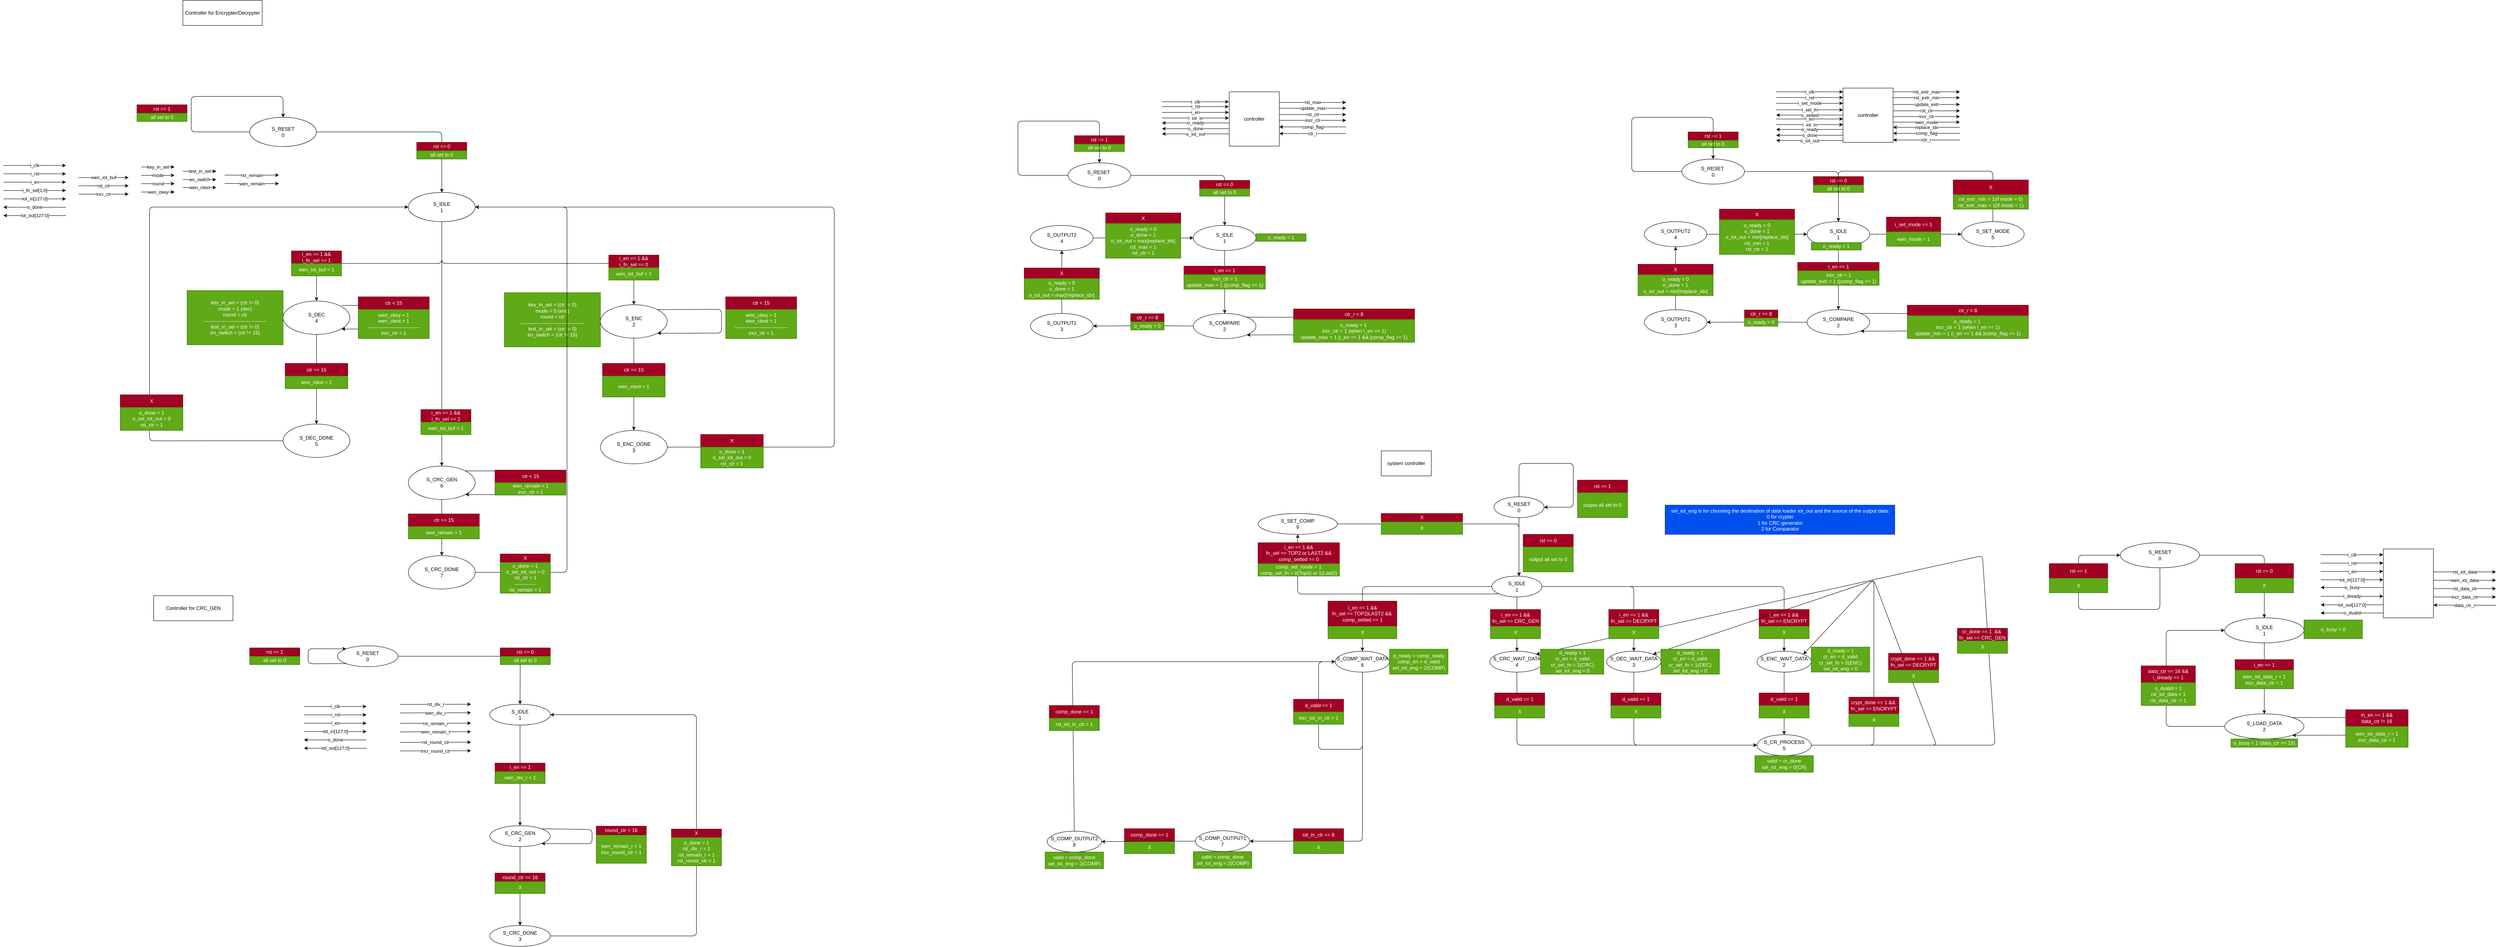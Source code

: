 <mxfile>
    <diagram id="OVqgAR0eb1M3szurybHw" name="Page-1">
        <mxGraphModel dx="-95" dy="2810" grid="1" gridSize="10" guides="1" tooltips="1" connect="1" arrows="1" fold="1" page="1" pageScale="1" pageWidth="850" pageHeight="1100" math="0" shadow="0">
            <root>
                <mxCell id="0"/>
                <mxCell id="1" parent="0"/>
                <mxCell id="126" value="Controller for Encrypter/Decrpyter" style="whiteSpace=wrap;html=1;" parent="1" vertex="1">
                    <mxGeometry x="2310" y="-60" width="190" height="60" as="geometry"/>
                </mxCell>
                <mxCell id="129" style="edgeStyle=none;html=1;exitX=1;exitY=0.5;exitDx=0;exitDy=0;entryX=0.5;entryY=0;entryDx=0;entryDy=0;" parent="1" source="127" target="128" edge="1">
                    <mxGeometry relative="1" as="geometry">
                        <Array as="points">
                            <mxPoint x="2930" y="255"/>
                        </Array>
                    </mxGeometry>
                </mxCell>
                <mxCell id="127" value="S_RESET&lt;br&gt;0" style="ellipse;whiteSpace=wrap;html=1;" parent="1" vertex="1">
                    <mxGeometry x="2470" y="220" width="160" height="70" as="geometry"/>
                </mxCell>
                <mxCell id="155" style="edgeStyle=none;html=1;exitX=0.5;exitY=1;exitDx=0;exitDy=0;entryX=0.5;entryY=0;entryDx=0;entryDy=0;" parent="1" source="128" target="156" edge="1">
                    <mxGeometry relative="1" as="geometry">
                        <mxPoint x="2930.25" y="630" as="targetPoint"/>
                        <Array as="points">
                            <mxPoint x="2930" y="570"/>
                            <mxPoint x="3390" y="570"/>
                        </Array>
                    </mxGeometry>
                </mxCell>
                <mxCell id="160" style="edgeStyle=none;html=1;exitX=0.5;exitY=1;exitDx=0;exitDy=0;entryX=0.5;entryY=0;entryDx=0;entryDy=0;" parent="1" source="128" target="159" edge="1">
                    <mxGeometry relative="1" as="geometry">
                        <Array as="points">
                            <mxPoint x="2930" y="570"/>
                            <mxPoint x="2630" y="570"/>
                        </Array>
                    </mxGeometry>
                </mxCell>
                <mxCell id="621" style="edgeStyle=none;html=1;exitX=0.5;exitY=1;exitDx=0;exitDy=0;entryX=0.5;entryY=0;entryDx=0;entryDy=0;" edge="1" parent="1" source="128" target="620">
                    <mxGeometry relative="1" as="geometry">
                        <Array as="points">
                            <mxPoint x="2930" y="830"/>
                        </Array>
                    </mxGeometry>
                </mxCell>
                <mxCell id="128" value="S_IDLE&lt;br&gt;1" style="ellipse;whiteSpace=wrap;html=1;" parent="1" vertex="1">
                    <mxGeometry x="2850" y="400" width="160" height="70" as="geometry"/>
                </mxCell>
                <mxCell id="130" style="edgeStyle=none;html=1;exitX=0;exitY=0.5;exitDx=0;exitDy=0;entryX=0.5;entryY=0;entryDx=0;entryDy=0;" parent="1" source="127" target="127" edge="1">
                    <mxGeometry relative="1" as="geometry">
                        <Array as="points">
                            <mxPoint x="2330" y="255"/>
                            <mxPoint x="2330" y="170"/>
                            <mxPoint x="2550" y="170"/>
                        </Array>
                    </mxGeometry>
                </mxCell>
                <mxCell id="131" value="rst == 1" style="whiteSpace=wrap;html=1;fillColor=#a20025;fontColor=#ffffff;strokeColor=#6F0000;" parent="1" vertex="1">
                    <mxGeometry x="2200" y="190" width="120" height="20" as="geometry"/>
                </mxCell>
                <mxCell id="132" value="all set to 0" style="whiteSpace=wrap;html=1;fillColor=#60a917;fontColor=#ffffff;strokeColor=#2D7600;" parent="1" vertex="1">
                    <mxGeometry x="2200" y="210" width="120" height="20" as="geometry"/>
                </mxCell>
                <mxCell id="133" value="rst == 0" style="whiteSpace=wrap;html=1;fillColor=#a20025;fontColor=#ffffff;strokeColor=#6F0000;" parent="1" vertex="1">
                    <mxGeometry x="2870" y="280" width="120" height="20" as="geometry"/>
                </mxCell>
                <mxCell id="134" value="all set to 0" style="whiteSpace=wrap;html=1;fillColor=#60a917;fontColor=#ffffff;strokeColor=#2D7600;" parent="1" vertex="1">
                    <mxGeometry x="2870" y="300" width="120" height="20" as="geometry"/>
                </mxCell>
                <mxCell id="175" style="edgeStyle=none;html=1;exitX=0.5;exitY=1;exitDx=0;exitDy=0;entryX=0.5;entryY=0;entryDx=0;entryDy=0;" parent="1" source="156" target="174" edge="1">
                    <mxGeometry relative="1" as="geometry"/>
                </mxCell>
                <mxCell id="156" value="S_ENC&lt;br&gt;2" style="ellipse;whiteSpace=wrap;html=1;" parent="1" vertex="1">
                    <mxGeometry x="3310" y="669" width="160" height="80" as="geometry"/>
                </mxCell>
                <mxCell id="157" value="i_en == 1 &amp;amp;&amp;amp;&lt;br&gt;i_fn_sel == 0" style="whiteSpace=wrap;html=1;fillColor=#a20025;fontColor=#ffffff;strokeColor=#6F0000;" parent="1" vertex="1">
                    <mxGeometry x="3330" y="550" width="120" height="30" as="geometry"/>
                </mxCell>
                <mxCell id="158" value="wen_iot_buf = 1" style="whiteSpace=wrap;html=1;fillColor=#60a917;fontColor=#ffffff;strokeColor=#2D7600;" parent="1" vertex="1">
                    <mxGeometry x="3330" y="580" width="120" height="30" as="geometry"/>
                </mxCell>
                <mxCell id="184" style="edgeStyle=none;html=1;exitX=0.5;exitY=1;exitDx=0;exitDy=0;entryX=0.5;entryY=0;entryDx=0;entryDy=0;" parent="1" source="159" target="183" edge="1">
                    <mxGeometry relative="1" as="geometry"/>
                </mxCell>
                <mxCell id="159" value="S_DEC&lt;br&gt;4" style="ellipse;whiteSpace=wrap;html=1;" parent="1" vertex="1">
                    <mxGeometry x="2550" y="660" width="160" height="80" as="geometry"/>
                </mxCell>
                <mxCell id="161" value="i_en == 1 &amp;amp;&amp;amp;&lt;br&gt;i_fn_sel == 1" style="whiteSpace=wrap;html=1;fillColor=#a20025;fontColor=#ffffff;strokeColor=#6F0000;" parent="1" vertex="1">
                    <mxGeometry x="2570" y="540" width="120" height="30" as="geometry"/>
                </mxCell>
                <mxCell id="162" value="wen_iot_buf = 1" style="whiteSpace=wrap;html=1;fillColor=#60a917;fontColor=#ffffff;strokeColor=#2D7600;" parent="1" vertex="1">
                    <mxGeometry x="2570" y="570" width="120" height="30" as="geometry"/>
                </mxCell>
                <mxCell id="169" style="edgeStyle=none;html=1;exitX=1;exitY=0;exitDx=0;exitDy=0;entryX=1;entryY=1;entryDx=0;entryDy=0;" parent="1" source="156" target="156" edge="1">
                    <mxGeometry relative="1" as="geometry">
                        <Array as="points">
                            <mxPoint x="3600" y="680"/>
                            <mxPoint x="3600" y="737"/>
                        </Array>
                    </mxGeometry>
                </mxCell>
                <mxCell id="170" value="ctr &amp;lt; 15" style="whiteSpace=wrap;html=1;fillColor=#a20025;fontColor=#ffffff;strokeColor=#6F0000;" parent="1" vertex="1">
                    <mxGeometry x="3610" y="650" width="170" height="30" as="geometry"/>
                </mxCell>
                <mxCell id="171" value="wen_ckey = 1&lt;br&gt;wen_ctext = 1&lt;br&gt;--------------------------------&lt;br&gt;incr_ctr = 1" style="whiteSpace=wrap;html=1;fillColor=#60a917;fontColor=#ffffff;strokeColor=#2D7600;" parent="1" vertex="1">
                    <mxGeometry x="3610" y="680" width="170" height="70" as="geometry"/>
                </mxCell>
                <mxCell id="172" value="ctr == 15" style="whiteSpace=wrap;html=1;fillColor=#a20025;fontColor=#ffffff;strokeColor=#6F0000;" parent="1" vertex="1">
                    <mxGeometry x="3315" y="809.5" width="150" height="30" as="geometry"/>
                </mxCell>
                <mxCell id="173" value="wen_ctext = 1" style="whiteSpace=wrap;html=1;fillColor=#60a917;fontColor=#ffffff;strokeColor=#2D7600;" parent="1" vertex="1">
                    <mxGeometry x="3315" y="839.5" width="150" height="50.5" as="geometry"/>
                </mxCell>
                <mxCell id="177" style="edgeStyle=none;html=1;exitX=1;exitY=0.5;exitDx=0;exitDy=0;entryX=1;entryY=0.5;entryDx=0;entryDy=0;" parent="1" source="174" target="128" edge="1">
                    <mxGeometry relative="1" as="geometry">
                        <Array as="points">
                            <mxPoint x="3870" y="1010"/>
                            <mxPoint x="3870" y="435"/>
                        </Array>
                    </mxGeometry>
                </mxCell>
                <mxCell id="174" value="S_ENC_DONE&lt;br&gt;3" style="ellipse;whiteSpace=wrap;html=1;" parent="1" vertex="1">
                    <mxGeometry x="3310" y="970" width="160" height="80" as="geometry"/>
                </mxCell>
                <mxCell id="176" value="key_in_sel = (ctr != 0)&lt;br&gt;mode = 0 (enc)&lt;br&gt;round = ctr&lt;br&gt;--------------------------------------&lt;br&gt;text_in_sel = (ctr != 0)&lt;br&gt;en_switch = (ctr != 15)" style="whiteSpace=wrap;html=1;fillColor=#60a917;fontColor=#ffffff;strokeColor=#2D7600;" parent="1" vertex="1">
                    <mxGeometry x="3080" y="640" width="230" height="130" as="geometry"/>
                </mxCell>
                <mxCell id="178" value="X" style="whiteSpace=wrap;html=1;fillColor=#a20025;fontColor=#ffffff;strokeColor=#6F0000;" parent="1" vertex="1">
                    <mxGeometry x="3550" y="979.75" width="150" height="30" as="geometry"/>
                </mxCell>
                <mxCell id="179" value="o_done = 1&lt;br&gt;o_sel_iot_out = 0&lt;br&gt;rst_ctr = 1" style="whiteSpace=wrap;html=1;fillColor=#60a917;fontColor=#ffffff;strokeColor=#2D7600;" parent="1" vertex="1">
                    <mxGeometry x="3550" y="1009.75" width="150" height="50.25" as="geometry"/>
                </mxCell>
                <mxCell id="180" style="edgeStyle=none;html=1;exitX=1;exitY=0;exitDx=0;exitDy=0;entryX=1;entryY=1;entryDx=0;entryDy=0;" parent="1" edge="1">
                    <mxGeometry relative="1" as="geometry">
                        <mxPoint x="2689.999" y="670.716" as="sourcePoint"/>
                        <mxPoint x="2689.999" y="727.284" as="targetPoint"/>
                        <Array as="points">
                            <mxPoint x="2843.43" y="670"/>
                            <mxPoint x="2843.43" y="727"/>
                        </Array>
                    </mxGeometry>
                </mxCell>
                <mxCell id="181" value="ctr &amp;lt; 15" style="whiteSpace=wrap;html=1;fillColor=#a20025;fontColor=#ffffff;strokeColor=#6F0000;" parent="1" vertex="1">
                    <mxGeometry x="2730" y="650" width="170" height="30" as="geometry"/>
                </mxCell>
                <mxCell id="182" value="wen_ckey = 1&lt;br&gt;wen_ctext = 1&lt;br&gt;--------------------------------&lt;br&gt;incr_ctr = 1" style="whiteSpace=wrap;html=1;fillColor=#60a917;fontColor=#ffffff;strokeColor=#2D7600;" parent="1" vertex="1">
                    <mxGeometry x="2730" y="680" width="170" height="70" as="geometry"/>
                </mxCell>
                <mxCell id="212" style="edgeStyle=none;html=1;exitX=0;exitY=0.5;exitDx=0;exitDy=0;entryX=0;entryY=0.5;entryDx=0;entryDy=0;" parent="1" source="183" target="128" edge="1">
                    <mxGeometry relative="1" as="geometry">
                        <Array as="points">
                            <mxPoint x="2230" y="995"/>
                            <mxPoint x="2230" y="435"/>
                        </Array>
                    </mxGeometry>
                </mxCell>
                <mxCell id="183" value="S_DEC_DONE&lt;br&gt;5" style="ellipse;whiteSpace=wrap;html=1;" parent="1" vertex="1">
                    <mxGeometry x="2550" y="954.75" width="160" height="80" as="geometry"/>
                </mxCell>
                <mxCell id="185" value="ctr == 15" style="whiteSpace=wrap;html=1;fillColor=#a20025;fontColor=#ffffff;strokeColor=#6F0000;" parent="1" vertex="1">
                    <mxGeometry x="2555" y="809.5" width="150" height="30" as="geometry"/>
                </mxCell>
                <mxCell id="186" value="wen_ctext = 1" style="whiteSpace=wrap;html=1;fillColor=#60a917;fontColor=#ffffff;strokeColor=#2D7600;" parent="1" vertex="1">
                    <mxGeometry x="2555" y="839.5" width="150" height="30.5" as="geometry"/>
                </mxCell>
                <mxCell id="187" value="key_in_sel = (ctr != 0)&lt;br&gt;mode = 1 (dec)&lt;br&gt;round = ctr&lt;br&gt;--------------------------------------&lt;br&gt;text_in_sel = (ctr != 0)&lt;br&gt;en_switch = (ctr != 15)" style="whiteSpace=wrap;html=1;fillColor=#60a917;fontColor=#ffffff;strokeColor=#2D7600;" parent="1" vertex="1">
                    <mxGeometry x="2320" y="635" width="230" height="130" as="geometry"/>
                </mxCell>
                <mxCell id="188" value="i_en" style="edgeStyle=none;orthogonalLoop=1;jettySize=auto;html=1;entryX=0.185;entryY=0.278;entryDx=0;entryDy=0;entryPerimeter=0;" parent="1" edge="1">
                    <mxGeometry width="80" relative="1" as="geometry">
                        <mxPoint x="1880" y="375.39" as="sourcePoint"/>
                        <mxPoint x="2029.85" y="375.43" as="targetPoint"/>
                        <Array as="points"/>
                    </mxGeometry>
                </mxCell>
                <mxCell id="189" value="iot_in[127:0]" style="edgeStyle=none;orthogonalLoop=1;jettySize=auto;html=1;entryX=0.185;entryY=0.389;entryDx=0;entryDy=0;entryPerimeter=0;" parent="1" edge="1">
                    <mxGeometry width="80" relative="1" as="geometry">
                        <mxPoint x="1880.08" y="415.39" as="sourcePoint"/>
                        <mxPoint x="2029.93" y="415.41" as="targetPoint"/>
                        <Array as="points"/>
                    </mxGeometry>
                </mxCell>
                <mxCell id="190" value="i_clk" style="edgeStyle=none;orthogonalLoop=1;jettySize=auto;html=1;entryX=0.185;entryY=0.111;entryDx=0;entryDy=0;entryPerimeter=0;" parent="1" edge="1">
                    <mxGeometry width="80" relative="1" as="geometry">
                        <mxPoint x="1880" y="335.39" as="sourcePoint"/>
                        <mxPoint x="2029.85" y="335.37" as="targetPoint"/>
                        <Array as="points"/>
                    </mxGeometry>
                </mxCell>
                <mxCell id="191" value="i_rst" style="edgeStyle=none;orthogonalLoop=1;jettySize=auto;html=1;entryX=0.185;entryY=0.222;entryDx=0;entryDy=0;entryPerimeter=0;" parent="1" edge="1">
                    <mxGeometry width="80" relative="1" as="geometry">
                        <mxPoint x="1880" y="355.39" as="sourcePoint"/>
                        <mxPoint x="2029.85" y="355.35" as="targetPoint"/>
                        <Array as="points"/>
                    </mxGeometry>
                </mxCell>
                <mxCell id="192" value="i_fn_sel[1:0]" style="edgeStyle=none;orthogonalLoop=1;jettySize=auto;html=1;entryX=0.185;entryY=0.444;entryDx=0;entryDy=0;entryPerimeter=0;" parent="1" edge="1">
                    <mxGeometry width="80" relative="1" as="geometry">
                        <mxPoint x="1880" y="395.39" as="sourcePoint"/>
                        <mxPoint x="2029.85" y="395.31" as="targetPoint"/>
                        <Array as="points"/>
                    </mxGeometry>
                </mxCell>
                <mxCell id="193" value="o_done" style="edgeStyle=none;orthogonalLoop=1;jettySize=auto;html=1;exitX=0.185;exitY=0.667;exitDx=0;exitDy=0;exitPerimeter=0;" parent="1" edge="1">
                    <mxGeometry width="80" relative="1" as="geometry">
                        <mxPoint x="2029.85" y="435.45" as="sourcePoint"/>
                        <mxPoint x="1880" y="435.39" as="targetPoint"/>
                        <Array as="points"/>
                    </mxGeometry>
                </mxCell>
                <mxCell id="194" value="iot_out[127:0]" style="edgeStyle=none;orthogonalLoop=1;jettySize=auto;html=1;entryX=0.185;entryY=0.389;entryDx=0;entryDy=0;entryPerimeter=0;" parent="1" edge="1">
                    <mxGeometry width="80" relative="1" as="geometry">
                        <mxPoint x="2029.93" y="455.41" as="sourcePoint"/>
                        <mxPoint x="1880.08" y="455.39" as="targetPoint"/>
                        <Array as="points"/>
                    </mxGeometry>
                </mxCell>
                <mxCell id="195" value="test_in_sel" style="edgeStyle=none;orthogonalLoop=1;jettySize=auto;html=1;" parent="1" edge="1">
                    <mxGeometry width="80" relative="1" as="geometry">
                        <mxPoint x="2310" y="349.29" as="sourcePoint"/>
                        <mxPoint x="2390" y="349.29" as="targetPoint"/>
                        <Array as="points"/>
                    </mxGeometry>
                </mxCell>
                <mxCell id="196" value="en_switch" style="edgeStyle=none;orthogonalLoop=1;jettySize=auto;html=1;" parent="1" edge="1">
                    <mxGeometry width="80" relative="1" as="geometry">
                        <mxPoint x="2310" y="369.29" as="sourcePoint"/>
                        <mxPoint x="2390" y="369.29" as="targetPoint"/>
                        <Array as="points"/>
                    </mxGeometry>
                </mxCell>
                <mxCell id="198" value="wen_ctext" style="edgeStyle=none;orthogonalLoop=1;jettySize=auto;html=1;" parent="1" edge="1">
                    <mxGeometry width="80" relative="1" as="geometry">
                        <mxPoint x="2310" y="388.29" as="sourcePoint"/>
                        <mxPoint x="2390" y="388.29" as="targetPoint"/>
                        <Array as="points"/>
                    </mxGeometry>
                </mxCell>
                <mxCell id="201" value="key_in_sel" style="edgeStyle=none;orthogonalLoop=1;jettySize=auto;html=1;" parent="1" edge="1">
                    <mxGeometry width="80" relative="1" as="geometry">
                        <mxPoint x="2210" y="339.0" as="sourcePoint"/>
                        <mxPoint x="2290" y="339.0" as="targetPoint"/>
                        <Array as="points"/>
                    </mxGeometry>
                </mxCell>
                <mxCell id="202" value="mode" style="edgeStyle=none;orthogonalLoop=1;jettySize=auto;html=1;" parent="1" edge="1">
                    <mxGeometry width="80" relative="1" as="geometry">
                        <mxPoint x="2210" y="359.0" as="sourcePoint"/>
                        <mxPoint x="2290" y="359.0" as="targetPoint"/>
                        <Array as="points"/>
                    </mxGeometry>
                </mxCell>
                <mxCell id="203" value="round" style="edgeStyle=none;orthogonalLoop=1;jettySize=auto;html=1;" parent="1" edge="1">
                    <mxGeometry width="80" relative="1" as="geometry">
                        <mxPoint x="2210" y="379.0" as="sourcePoint"/>
                        <mxPoint x="2290" y="379.0" as="targetPoint"/>
                        <Array as="points"/>
                    </mxGeometry>
                </mxCell>
                <mxCell id="205" value="wen_ckey" style="edgeStyle=none;orthogonalLoop=1;jettySize=auto;html=1;" parent="1" edge="1">
                    <mxGeometry width="80" relative="1" as="geometry">
                        <mxPoint x="2210" y="399.0" as="sourcePoint"/>
                        <mxPoint x="2290" y="399.0" as="targetPoint"/>
                        <Array as="points"/>
                    </mxGeometry>
                </mxCell>
                <mxCell id="207" value="wen_iot_buf" style="edgeStyle=none;orthogonalLoop=1;jettySize=auto;html=1;" parent="1" edge="1">
                    <mxGeometry width="80" relative="1" as="geometry">
                        <mxPoint x="2060" y="364.37" as="sourcePoint"/>
                        <mxPoint x="2180" y="364.37" as="targetPoint"/>
                        <Array as="points"/>
                    </mxGeometry>
                </mxCell>
                <mxCell id="210" value="rst_ctr" style="edgeStyle=none;orthogonalLoop=1;jettySize=auto;html=1;" parent="1" edge="1">
                    <mxGeometry width="80" relative="1" as="geometry">
                        <mxPoint x="2060" y="384.0" as="sourcePoint"/>
                        <mxPoint x="2180" y="384.0" as="targetPoint"/>
                        <Array as="points"/>
                    </mxGeometry>
                </mxCell>
                <mxCell id="211" value="incr_ctr" style="edgeStyle=none;orthogonalLoop=1;jettySize=auto;html=1;" parent="1" edge="1">
                    <mxGeometry width="80" relative="1" as="geometry">
                        <mxPoint x="2060" y="404.0" as="sourcePoint"/>
                        <mxPoint x="2180" y="404.0" as="targetPoint"/>
                        <Array as="points"/>
                    </mxGeometry>
                </mxCell>
                <mxCell id="213" value="X" style="whiteSpace=wrap;html=1;fillColor=#a20025;fontColor=#ffffff;strokeColor=#6F0000;" parent="1" vertex="1">
                    <mxGeometry x="2160" y="884.63" width="150" height="30" as="geometry"/>
                </mxCell>
                <mxCell id="214" value="o_done = 1&lt;br&gt;o_sel_iot_out = 0&lt;br&gt;rst_ctr = 1" style="whiteSpace=wrap;html=1;fillColor=#60a917;fontColor=#ffffff;strokeColor=#2D7600;" parent="1" vertex="1">
                    <mxGeometry x="2160" y="914.63" width="150" height="55.37" as="geometry"/>
                </mxCell>
                <mxCell id="215" value="Controller for CRC_GEN" style="whiteSpace=wrap;html=1;" parent="1" vertex="1">
                    <mxGeometry x="2240" y="1366" width="190" height="60" as="geometry"/>
                </mxCell>
                <mxCell id="224" style="edgeStyle=none;html=1;exitX=1;exitY=0.5;exitDx=0;exitDy=0;entryX=0.5;entryY=0;entryDx=0;entryDy=0;" parent="1" source="216" target="223" edge="1">
                    <mxGeometry relative="1" as="geometry">
                        <Array as="points">
                            <mxPoint x="3118" y="1511"/>
                        </Array>
                    </mxGeometry>
                </mxCell>
                <mxCell id="216" value="S_RESET&lt;br&gt;0" style="ellipse;whiteSpace=wrap;html=1;" parent="1" vertex="1">
                    <mxGeometry x="2680" y="1486" width="145" height="50" as="geometry"/>
                </mxCell>
                <mxCell id="217" value="rst == 1" style="whiteSpace=wrap;html=1;fillColor=#a20025;fontColor=#ffffff;strokeColor=#6F0000;" parent="1" vertex="1">
                    <mxGeometry x="2470" y="1491" width="120" height="20" as="geometry"/>
                </mxCell>
                <mxCell id="218" value="all set to 0" style="whiteSpace=wrap;html=1;fillColor=#60a917;fontColor=#ffffff;strokeColor=#2D7600;" parent="1" vertex="1">
                    <mxGeometry x="2470" y="1511" width="120" height="20" as="geometry"/>
                </mxCell>
                <mxCell id="220" style="edgeStyle=none;html=1;exitX=0;exitY=1;exitDx=0;exitDy=0;entryX=0;entryY=0;entryDx=0;entryDy=0;" parent="1" source="216" target="216" edge="1">
                    <mxGeometry relative="1" as="geometry">
                        <Array as="points">
                            <mxPoint x="2610" y="1529"/>
                            <mxPoint x="2610" y="1493"/>
                        </Array>
                    </mxGeometry>
                </mxCell>
                <mxCell id="221" value="rst == 0" style="whiteSpace=wrap;html=1;fillColor=#a20025;fontColor=#ffffff;strokeColor=#6F0000;" parent="1" vertex="1">
                    <mxGeometry x="3070" y="1491" width="120" height="20" as="geometry"/>
                </mxCell>
                <mxCell id="222" value="all set to 0" style="whiteSpace=wrap;html=1;fillColor=#60a917;fontColor=#ffffff;strokeColor=#2D7600;" parent="1" vertex="1">
                    <mxGeometry x="3070" y="1511" width="120" height="20" as="geometry"/>
                </mxCell>
                <mxCell id="240" style="edgeStyle=none;html=1;exitX=0.5;exitY=1;exitDx=0;exitDy=0;entryX=0.5;entryY=0;entryDx=0;entryDy=0;" parent="1" source="223" target="225" edge="1">
                    <mxGeometry relative="1" as="geometry"/>
                </mxCell>
                <mxCell id="223" value="S_IDLE&lt;br&gt;1" style="ellipse;whiteSpace=wrap;html=1;" parent="1" vertex="1">
                    <mxGeometry x="3045" y="1626" width="145" height="50" as="geometry"/>
                </mxCell>
                <mxCell id="250" style="edgeStyle=none;html=1;exitX=0.5;exitY=1;exitDx=0;exitDy=0;entryX=0.5;entryY=0;entryDx=0;entryDy=0;" parent="1" source="225" target="249" edge="1">
                    <mxGeometry relative="1" as="geometry"/>
                </mxCell>
                <mxCell id="225" value="S_CRC_GEN&lt;br&gt;2" style="ellipse;whiteSpace=wrap;html=1;" parent="1" vertex="1">
                    <mxGeometry x="3045" y="1917" width="145" height="50" as="geometry"/>
                </mxCell>
                <mxCell id="226" value="i_en" style="edgeStyle=none;orthogonalLoop=1;jettySize=auto;html=1;entryX=0.185;entryY=0.278;entryDx=0;entryDy=0;entryPerimeter=0;" parent="1" edge="1">
                    <mxGeometry width="80" relative="1" as="geometry">
                        <mxPoint x="2600" y="1671.42" as="sourcePoint"/>
                        <mxPoint x="2749.85" y="1671.46" as="targetPoint"/>
                        <Array as="points"/>
                    </mxGeometry>
                </mxCell>
                <mxCell id="227" value="iot_in[127:0]" style="edgeStyle=none;orthogonalLoop=1;jettySize=auto;html=1;entryX=0.185;entryY=0.389;entryDx=0;entryDy=0;entryPerimeter=0;" parent="1" edge="1">
                    <mxGeometry width="80" relative="1" as="geometry">
                        <mxPoint x="2600.08" y="1691.42" as="sourcePoint"/>
                        <mxPoint x="2749.93" y="1691.44" as="targetPoint"/>
                        <Array as="points"/>
                    </mxGeometry>
                </mxCell>
                <mxCell id="228" value="i_clk" style="edgeStyle=none;orthogonalLoop=1;jettySize=auto;html=1;entryX=0.185;entryY=0.111;entryDx=0;entryDy=0;entryPerimeter=0;" parent="1" edge="1">
                    <mxGeometry width="80" relative="1" as="geometry">
                        <mxPoint x="2600" y="1631.42" as="sourcePoint"/>
                        <mxPoint x="2749.85" y="1631.4" as="targetPoint"/>
                        <Array as="points"/>
                    </mxGeometry>
                </mxCell>
                <mxCell id="229" value="i_rst" style="edgeStyle=none;orthogonalLoop=1;jettySize=auto;html=1;entryX=0.185;entryY=0.222;entryDx=0;entryDy=0;entryPerimeter=0;" parent="1" edge="1">
                    <mxGeometry width="80" relative="1" as="geometry">
                        <mxPoint x="2600" y="1651.42" as="sourcePoint"/>
                        <mxPoint x="2749.85" y="1651.38" as="targetPoint"/>
                        <Array as="points"/>
                    </mxGeometry>
                </mxCell>
                <mxCell id="230" value="o_done" style="edgeStyle=none;orthogonalLoop=1;jettySize=auto;html=1;exitX=0.185;exitY=0.667;exitDx=0;exitDy=0;exitPerimeter=0;" parent="1" edge="1">
                    <mxGeometry width="80" relative="1" as="geometry">
                        <mxPoint x="2749.85" y="1711.48" as="sourcePoint"/>
                        <mxPoint x="2600" y="1711.42" as="targetPoint"/>
                        <Array as="points"/>
                    </mxGeometry>
                </mxCell>
                <mxCell id="231" value="iot_out[127:0]" style="edgeStyle=none;orthogonalLoop=1;jettySize=auto;html=1;entryX=0.185;entryY=0.389;entryDx=0;entryDy=0;entryPerimeter=0;" parent="1" edge="1">
                    <mxGeometry width="80" relative="1" as="geometry">
                        <mxPoint x="2749.93" y="1731.44" as="sourcePoint"/>
                        <mxPoint x="2600.08" y="1731.42" as="targetPoint"/>
                        <Array as="points"/>
                    </mxGeometry>
                </mxCell>
                <mxCell id="232" value="rst_div_r" style="edgeStyle=none;orthogonalLoop=1;jettySize=auto;html=1;" parent="1" edge="1">
                    <mxGeometry width="80" relative="1" as="geometry">
                        <mxPoint x="2830" y="1626.41" as="sourcePoint"/>
                        <mxPoint x="3000" y="1626" as="targetPoint"/>
                        <Array as="points"/>
                    </mxGeometry>
                </mxCell>
                <mxCell id="233" value="wen_div_r" style="edgeStyle=none;orthogonalLoop=1;jettySize=auto;html=1;" parent="1" edge="1">
                    <mxGeometry width="80" relative="1" as="geometry">
                        <mxPoint x="2830" y="1646.82" as="sourcePoint"/>
                        <mxPoint x="3000" y="1646.41" as="targetPoint"/>
                        <Array as="points"/>
                    </mxGeometry>
                </mxCell>
                <mxCell id="234" value="rst_remain_r" style="edgeStyle=none;orthogonalLoop=1;jettySize=auto;html=1;" parent="1" edge="1">
                    <mxGeometry width="80" relative="1" as="geometry">
                        <mxPoint x="2830.0" y="1671.79" as="sourcePoint"/>
                        <mxPoint x="3000.0" y="1671.38" as="targetPoint"/>
                        <Array as="points"/>
                    </mxGeometry>
                </mxCell>
                <mxCell id="235" value="wen_remain_r" style="edgeStyle=none;orthogonalLoop=1;jettySize=auto;html=1;" parent="1" edge="1">
                    <mxGeometry width="80" relative="1" as="geometry">
                        <mxPoint x="2830.0" y="1692.2" as="sourcePoint"/>
                        <mxPoint x="3000.0" y="1691.79" as="targetPoint"/>
                        <Array as="points"/>
                    </mxGeometry>
                </mxCell>
                <mxCell id="236" value="rst_round_ctr" style="edgeStyle=none;orthogonalLoop=1;jettySize=auto;html=1;" parent="1" edge="1">
                    <mxGeometry width="80" relative="1" as="geometry">
                        <mxPoint x="2830.0" y="1717.41" as="sourcePoint"/>
                        <mxPoint x="3000.0" y="1717" as="targetPoint"/>
                        <Array as="points"/>
                    </mxGeometry>
                </mxCell>
                <mxCell id="237" value="incr_round_ctr" style="edgeStyle=none;orthogonalLoop=1;jettySize=auto;html=1;" parent="1" edge="1">
                    <mxGeometry width="80" relative="1" as="geometry">
                        <mxPoint x="2830.0" y="1737.82" as="sourcePoint"/>
                        <mxPoint x="3000.0" y="1737.41" as="targetPoint"/>
                        <Array as="points"/>
                    </mxGeometry>
                </mxCell>
                <mxCell id="241" value="i_en == 1" style="whiteSpace=wrap;html=1;fillColor=#a20025;fontColor=#ffffff;strokeColor=#6F0000;" parent="1" vertex="1">
                    <mxGeometry x="3057.5" y="1767" width="120" height="20" as="geometry"/>
                </mxCell>
                <mxCell id="242" value="wen_div_r = 1&lt;br&gt;" style="whiteSpace=wrap;html=1;fillColor=#60a917;fontColor=#ffffff;strokeColor=#2D7600;" parent="1" vertex="1">
                    <mxGeometry x="3057.5" y="1787" width="120" height="29" as="geometry"/>
                </mxCell>
                <mxCell id="243" style="edgeStyle=none;html=1;exitX=1;exitY=0;exitDx=0;exitDy=0;entryX=1;entryY=1;entryDx=0;entryDy=0;" parent="1" source="225" target="225" edge="1">
                    <mxGeometry relative="1" as="geometry">
                        <Array as="points">
                            <mxPoint x="3290" y="1926"/>
                            <mxPoint x="3290" y="1960"/>
                        </Array>
                    </mxGeometry>
                </mxCell>
                <mxCell id="244" value="round_ctr &amp;lt; 16" style="whiteSpace=wrap;html=1;fillColor=#a20025;fontColor=#ffffff;strokeColor=#6F0000;" parent="1" vertex="1">
                    <mxGeometry x="3300" y="1918" width="120" height="20" as="geometry"/>
                </mxCell>
                <mxCell id="245" value="wen_remain_r = 1&lt;br&gt;incr_round_ctr = 1" style="whiteSpace=wrap;html=1;fillColor=#60a917;fontColor=#ffffff;strokeColor=#2D7600;" parent="1" vertex="1">
                    <mxGeometry x="3300" y="1939" width="120" height="68" as="geometry"/>
                </mxCell>
                <mxCell id="253" style="edgeStyle=none;html=1;exitX=1;exitY=0.5;exitDx=0;exitDy=0;entryX=1;entryY=0.5;entryDx=0;entryDy=0;" parent="1" source="249" target="223" edge="1">
                    <mxGeometry relative="1" as="geometry">
                        <Array as="points">
                            <mxPoint x="3540" y="2181"/>
                            <mxPoint x="3540" y="1651"/>
                        </Array>
                    </mxGeometry>
                </mxCell>
                <mxCell id="249" value="S_CRC_DONE&lt;br&gt;3" style="ellipse;whiteSpace=wrap;html=1;" parent="1" vertex="1">
                    <mxGeometry x="3045" y="2156" width="145" height="50" as="geometry"/>
                </mxCell>
                <mxCell id="251" value="round_ctr == 16" style="whiteSpace=wrap;html=1;fillColor=#a20025;fontColor=#ffffff;strokeColor=#6F0000;" parent="1" vertex="1">
                    <mxGeometry x="3057.5" y="2030.5" width="120" height="20" as="geometry"/>
                </mxCell>
                <mxCell id="252" value="X" style="whiteSpace=wrap;html=1;fillColor=#60a917;fontColor=#ffffff;strokeColor=#2D7600;" parent="1" vertex="1">
                    <mxGeometry x="3057.5" y="2050.5" width="120" height="29" as="geometry"/>
                </mxCell>
                <mxCell id="254" value="X" style="whiteSpace=wrap;html=1;fillColor=#a20025;fontColor=#ffffff;strokeColor=#6F0000;" parent="1" vertex="1">
                    <mxGeometry x="3480" y="1925" width="120" height="20" as="geometry"/>
                </mxCell>
                <mxCell id="255" value="o_done = 1&lt;br&gt;rst_div_r = 1&lt;br&gt;rst_remain_r = 1&lt;br&gt;rst_round_ctr = 1" style="whiteSpace=wrap;html=1;fillColor=#60a917;fontColor=#ffffff;strokeColor=#2D7600;" parent="1" vertex="1">
                    <mxGeometry x="3480" y="1945" width="120" height="68" as="geometry"/>
                </mxCell>
                <mxCell id="258" style="edgeStyle=none;html=1;exitX=1;exitY=0.5;exitDx=0;exitDy=0;entryX=0.5;entryY=0;entryDx=0;entryDy=0;" parent="1" source="256" target="257" edge="1">
                    <mxGeometry relative="1" as="geometry">
                        <Array as="points">
                            <mxPoint x="4805" y="359"/>
                        </Array>
                    </mxGeometry>
                </mxCell>
                <mxCell id="256" value="S_RESET&amp;nbsp;&lt;br&gt;0" style="ellipse;whiteSpace=wrap;html=1;" parent="1" vertex="1">
                    <mxGeometry x="4430" y="329" width="150" height="60" as="geometry"/>
                </mxCell>
                <mxCell id="267" style="edgeStyle=none;html=1;exitX=0.5;exitY=1;exitDx=0;exitDy=0;entryX=0.5;entryY=0;entryDx=0;entryDy=0;" parent="1" source="257" target="264" edge="1">
                    <mxGeometry relative="1" as="geometry"/>
                </mxCell>
                <mxCell id="257" value="S_IDLE&lt;br&gt;1" style="ellipse;whiteSpace=wrap;html=1;" parent="1" vertex="1">
                    <mxGeometry x="4730" y="479" width="150" height="60" as="geometry"/>
                </mxCell>
                <mxCell id="261" value="rst == 1" style="whiteSpace=wrap;html=1;fillColor=#a20025;fontColor=#ffffff;strokeColor=#6F0000;" parent="1" vertex="1">
                    <mxGeometry x="4445" y="264" width="120" height="20" as="geometry"/>
                </mxCell>
                <mxCell id="262" value="all set to 0" style="whiteSpace=wrap;html=1;fillColor=#60a917;fontColor=#ffffff;strokeColor=#2D7600;" parent="1" vertex="1">
                    <mxGeometry x="4445" y="284" width="120" height="18" as="geometry"/>
                </mxCell>
                <mxCell id="263" style="edgeStyle=none;html=1;exitX=0;exitY=0.5;exitDx=0;exitDy=0;entryX=0.5;entryY=0;entryDx=0;entryDy=0;" parent="1" source="256" target="256" edge="1">
                    <mxGeometry relative="1" as="geometry">
                        <Array as="points">
                            <mxPoint x="4310" y="359"/>
                            <mxPoint x="4310" y="229"/>
                            <mxPoint x="4505" y="229"/>
                        </Array>
                    </mxGeometry>
                </mxCell>
                <mxCell id="278" style="edgeStyle=none;html=1;exitX=0;exitY=0.5;exitDx=0;exitDy=0;entryX=1;entryY=0.5;entryDx=0;entryDy=0;startArrow=none;" parent="1" source="280" target="265" edge="1">
                    <mxGeometry relative="1" as="geometry"/>
                </mxCell>
                <mxCell id="264" value="S_COMPARE&lt;br&gt;2" style="ellipse;whiteSpace=wrap;html=1;" parent="1" vertex="1">
                    <mxGeometry x="4730" y="690" width="150" height="60" as="geometry"/>
                </mxCell>
                <mxCell id="281" style="edgeStyle=none;html=1;exitX=0.5;exitY=0;exitDx=0;exitDy=0;entryX=0.5;entryY=1;entryDx=0;entryDy=0;" parent="1" source="265" target="266" edge="1">
                    <mxGeometry relative="1" as="geometry"/>
                </mxCell>
                <mxCell id="265" value="S_OUTPUT1&lt;br&gt;3" style="ellipse;whiteSpace=wrap;html=1;" parent="1" vertex="1">
                    <mxGeometry x="4340" y="690" width="150" height="60" as="geometry"/>
                </mxCell>
                <mxCell id="310" style="edgeStyle=none;html=1;exitX=1;exitY=0.5;exitDx=0;exitDy=0;entryX=0;entryY=0.5;entryDx=0;entryDy=0;" parent="1" source="266" target="257" edge="1">
                    <mxGeometry relative="1" as="geometry"/>
                </mxCell>
                <mxCell id="266" value="S_OUTPUT2&lt;br&gt;4" style="ellipse;whiteSpace=wrap;html=1;" parent="1" vertex="1">
                    <mxGeometry x="4340" y="479" width="150" height="60" as="geometry"/>
                </mxCell>
                <mxCell id="268" value="rst == 0" style="whiteSpace=wrap;html=1;fillColor=#a20025;fontColor=#ffffff;strokeColor=#6F0000;" parent="1" vertex="1">
                    <mxGeometry x="4745" y="371" width="120" height="20" as="geometry"/>
                </mxCell>
                <mxCell id="269" value="all set to 0" style="whiteSpace=wrap;html=1;fillColor=#60a917;fontColor=#ffffff;strokeColor=#2D7600;" parent="1" vertex="1">
                    <mxGeometry x="4745" y="391" width="120" height="18" as="geometry"/>
                </mxCell>
                <mxCell id="270" value="i_en == 1" style="whiteSpace=wrap;html=1;fillColor=#a20025;fontColor=#ffffff;strokeColor=#6F0000;" parent="1" vertex="1">
                    <mxGeometry x="4707.5" y="576.5" width="195" height="20" as="geometry"/>
                </mxCell>
                <mxCell id="271" value="incr_ctr = 1&lt;br&gt;update_max = 1 (|comp_flag == 1)" style="whiteSpace=wrap;html=1;fillColor=#60a917;fontColor=#ffffff;strokeColor=#2D7600;" parent="1" vertex="1">
                    <mxGeometry x="4707.5" y="596.5" width="195" height="35" as="geometry"/>
                </mxCell>
                <mxCell id="275" style="edgeStyle=none;html=1;exitX=1;exitY=0;exitDx=0;exitDy=0;entryX=1;entryY=1;entryDx=0;entryDy=0;" parent="1" source="264" target="264" edge="1">
                    <mxGeometry relative="1" as="geometry">
                        <Array as="points">
                            <mxPoint x="5020" y="699"/>
                            <mxPoint x="5020" y="741"/>
                        </Array>
                    </mxGeometry>
                </mxCell>
                <mxCell id="276" value="ctr_r &amp;lt; 8" style="whiteSpace=wrap;html=1;fillColor=#a20025;fontColor=#ffffff;strokeColor=#6F0000;" parent="1" vertex="1">
                    <mxGeometry x="4970" y="679" width="290" height="25" as="geometry"/>
                </mxCell>
                <mxCell id="277" value="o_ready = 1&amp;nbsp;&lt;br&gt;incr_ctr = 1 (when i_en == 1)&lt;br&gt;update_max = 1 (i_en == 1 &amp;amp;&amp;amp; |comp_flag == 1)" style="whiteSpace=wrap;html=1;fillColor=#60a917;fontColor=#ffffff;strokeColor=#2D7600;" parent="1" vertex="1">
                    <mxGeometry x="4970" y="704" width="290" height="55" as="geometry"/>
                </mxCell>
                <mxCell id="279" value="ctr_r == 8" style="whiteSpace=wrap;html=1;fillColor=#a20025;fontColor=#ffffff;strokeColor=#6F0000;" parent="1" vertex="1">
                    <mxGeometry x="4580" y="690.5" width="80" height="19" as="geometry"/>
                </mxCell>
                <mxCell id="282" value="X" style="whiteSpace=wrap;html=1;fillColor=#a20025;fontColor=#ffffff;strokeColor=#6F0000;" parent="1" vertex="1">
                    <mxGeometry x="4325" y="581" width="180" height="25" as="geometry"/>
                </mxCell>
                <mxCell id="283" value="o_ready = 0&lt;br&gt;o_done = 1&lt;br&gt;o_iot_out = max[!replace_idx]" style="whiteSpace=wrap;html=1;fillColor=#60a917;fontColor=#ffffff;strokeColor=#2D7600;" parent="1" vertex="1">
                    <mxGeometry x="4325" y="606" width="180" height="50" as="geometry"/>
                </mxCell>
                <mxCell id="284" value="rst_max" style="edgeStyle=none;orthogonalLoop=1;jettySize=auto;html=1;" parent="1" edge="1">
                    <mxGeometry width="80" relative="1" as="geometry">
                        <mxPoint x="4936" y="184.4" as="sourcePoint"/>
                        <mxPoint x="5096" y="184.4" as="targetPoint"/>
                        <Array as="points"/>
                    </mxGeometry>
                </mxCell>
                <mxCell id="285" value="update_max" style="edgeStyle=none;orthogonalLoop=1;jettySize=auto;html=1;" parent="1" edge="1">
                    <mxGeometry width="80" relative="1" as="geometry">
                        <mxPoint x="4936" y="198.22" as="sourcePoint"/>
                        <mxPoint x="5096" y="198.22" as="targetPoint"/>
                        <Array as="points"/>
                    </mxGeometry>
                </mxCell>
                <mxCell id="286" value="comp_flag" style="edgeStyle=none;orthogonalLoop=1;jettySize=auto;html=1;" parent="1" edge="1">
                    <mxGeometry width="80" relative="1" as="geometry">
                        <mxPoint x="5096" y="243" as="sourcePoint"/>
                        <mxPoint x="4936" y="243" as="targetPoint"/>
                        <Array as="points"/>
                    </mxGeometry>
                </mxCell>
                <mxCell id="290" value="i_clk" style="edgeStyle=none;orthogonalLoop=1;jettySize=auto;html=1;" parent="1" edge="1">
                    <mxGeometry width="80" relative="1" as="geometry">
                        <mxPoint x="4655" y="182.81" as="sourcePoint"/>
                        <mxPoint x="4815" y="182.81" as="targetPoint"/>
                        <Array as="points"/>
                    </mxGeometry>
                </mxCell>
                <mxCell id="291" value="i_rst" style="edgeStyle=none;orthogonalLoop=1;jettySize=auto;html=1;" parent="1" edge="1">
                    <mxGeometry width="80" relative="1" as="geometry">
                        <mxPoint x="4655" y="194.49" as="sourcePoint"/>
                        <mxPoint x="4815" y="194.49" as="targetPoint"/>
                        <Array as="points"/>
                    </mxGeometry>
                </mxCell>
                <mxCell id="292" value="i_en" style="edgeStyle=none;orthogonalLoop=1;jettySize=auto;html=1;" parent="1" edge="1">
                    <mxGeometry width="80" relative="1" as="geometry">
                        <mxPoint x="4655" y="208.31" as="sourcePoint"/>
                        <mxPoint x="4815" y="208.31" as="targetPoint"/>
                        <Array as="points"/>
                    </mxGeometry>
                </mxCell>
                <mxCell id="293" value="i_iot_in" style="edgeStyle=none;orthogonalLoop=1;jettySize=auto;html=1;" parent="1" edge="1">
                    <mxGeometry width="80" relative="1" as="geometry">
                        <mxPoint x="4655" y="221.81" as="sourcePoint"/>
                        <mxPoint x="4815" y="221.81" as="targetPoint"/>
                        <Array as="points"/>
                    </mxGeometry>
                </mxCell>
                <mxCell id="294" value="o_ready" style="edgeStyle=none;orthogonalLoop=1;jettySize=auto;html=1;" parent="1" edge="1">
                    <mxGeometry width="80" relative="1" as="geometry">
                        <mxPoint x="4815" y="233.49" as="sourcePoint"/>
                        <mxPoint x="4655" y="233.49" as="targetPoint"/>
                        <Array as="points"/>
                    </mxGeometry>
                </mxCell>
                <mxCell id="295" value="o_done" style="edgeStyle=none;orthogonalLoop=1;jettySize=auto;html=1;" parent="1" edge="1">
                    <mxGeometry width="80" relative="1" as="geometry">
                        <mxPoint x="4815" y="247.31" as="sourcePoint"/>
                        <mxPoint x="4655" y="247.31" as="targetPoint"/>
                        <Array as="points"/>
                    </mxGeometry>
                </mxCell>
                <mxCell id="296" value="o_iot_out" style="edgeStyle=none;orthogonalLoop=1;jettySize=auto;html=1;" parent="1" edge="1">
                    <mxGeometry width="80" relative="1" as="geometry">
                        <mxPoint x="4815" y="259.81" as="sourcePoint"/>
                        <mxPoint x="4655" y="259.81" as="targetPoint"/>
                        <Array as="points"/>
                    </mxGeometry>
                </mxCell>
                <mxCell id="300" value="controller" style="whiteSpace=wrap;html=1;" parent="1" vertex="1">
                    <mxGeometry x="4816" y="159" width="120" height="130" as="geometry"/>
                </mxCell>
                <mxCell id="301" value="o_ready = 1" style="whiteSpace=wrap;html=1;fillColor=#60a917;fontColor=#ffffff;strokeColor=#2D7600;" parent="1" vertex="1">
                    <mxGeometry x="4880" y="499" width="120" height="18" as="geometry"/>
                </mxCell>
                <mxCell id="302" value="rst_ctr" style="edgeStyle=none;orthogonalLoop=1;jettySize=auto;html=1;" parent="1" edge="1">
                    <mxGeometry width="80" relative="1" as="geometry">
                        <mxPoint x="4936" y="213.49" as="sourcePoint"/>
                        <mxPoint x="5096" y="213.49" as="targetPoint"/>
                        <Array as="points"/>
                    </mxGeometry>
                </mxCell>
                <mxCell id="303" value="incr_ctr" style="edgeStyle=none;orthogonalLoop=1;jettySize=auto;html=1;" parent="1" edge="1">
                    <mxGeometry width="80" relative="1" as="geometry">
                        <mxPoint x="4936" y="227.31" as="sourcePoint"/>
                        <mxPoint x="5096" y="227.31" as="targetPoint"/>
                        <Array as="points"/>
                    </mxGeometry>
                </mxCell>
                <mxCell id="307" value="" style="edgeStyle=none;html=1;exitX=0;exitY=0.5;exitDx=0;exitDy=0;entryX=1;entryY=0.5;entryDx=0;entryDy=0;endArrow=none;" parent="1" source="264" target="280" edge="1">
                    <mxGeometry relative="1" as="geometry">
                        <mxPoint x="4730.0" y="720" as="sourcePoint"/>
                        <mxPoint x="4490.0" y="720" as="targetPoint"/>
                    </mxGeometry>
                </mxCell>
                <mxCell id="280" value="o_ready = 0" style="whiteSpace=wrap;html=1;fillColor=#60a917;fontColor=#ffffff;strokeColor=#2D7600;" parent="1" vertex="1">
                    <mxGeometry x="4580" y="709.5" width="80" height="20" as="geometry"/>
                </mxCell>
                <mxCell id="308" value="X" style="whiteSpace=wrap;html=1;fillColor=#a20025;fontColor=#ffffff;strokeColor=#6F0000;" parent="1" vertex="1">
                    <mxGeometry x="4520" y="449" width="180" height="25" as="geometry"/>
                </mxCell>
                <mxCell id="309" value="o_ready = 0&lt;br&gt;o_done = 1&lt;br&gt;o_iot_out = max[replace_idx]&lt;br&gt;rst_max = 1&lt;br&gt;rst_ctr = 1" style="whiteSpace=wrap;html=1;fillColor=#60a917;fontColor=#ffffff;strokeColor=#2D7600;" parent="1" vertex="1">
                    <mxGeometry x="4520" y="474" width="180" height="83.5" as="geometry"/>
                </mxCell>
                <mxCell id="311" value="ctr_r" style="edgeStyle=none;orthogonalLoop=1;jettySize=auto;html=1;" parent="1" edge="1">
                    <mxGeometry width="80" relative="1" as="geometry">
                        <mxPoint x="5096" y="259" as="sourcePoint"/>
                        <mxPoint x="4936" y="259" as="targetPoint"/>
                        <Array as="points"/>
                    </mxGeometry>
                </mxCell>
                <mxCell id="312" style="edgeStyle=none;html=1;exitX=1;exitY=0.5;exitDx=0;exitDy=0;entryX=0.5;entryY=0;entryDx=0;entryDy=0;" parent="1" source="313" target="315" edge="1">
                    <mxGeometry relative="1" as="geometry">
                        <Array as="points">
                            <mxPoint x="6275" y="350"/>
                        </Array>
                    </mxGeometry>
                </mxCell>
                <mxCell id="313" value="S_RESET&amp;nbsp;&lt;br&gt;0" style="ellipse;whiteSpace=wrap;html=1;" parent="1" vertex="1">
                    <mxGeometry x="5900" y="320" width="150" height="60" as="geometry"/>
                </mxCell>
                <mxCell id="314" style="edgeStyle=none;html=1;exitX=0.5;exitY=1;exitDx=0;exitDy=0;entryX=0.5;entryY=0;entryDx=0;entryDy=0;" parent="1" source="315" target="320" edge="1">
                    <mxGeometry relative="1" as="geometry"/>
                </mxCell>
                <mxCell id="597" style="edgeStyle=none;html=1;exitX=1;exitY=0.5;exitDx=0;exitDy=0;entryX=0;entryY=0.5;entryDx=0;entryDy=0;" parent="1" source="315" target="598" edge="1">
                    <mxGeometry relative="1" as="geometry">
                        <mxPoint x="6570" y="500.143" as="targetPoint"/>
                    </mxGeometry>
                </mxCell>
                <mxCell id="315" value="S_IDLE&lt;br&gt;1" style="ellipse;whiteSpace=wrap;html=1;" parent="1" vertex="1">
                    <mxGeometry x="6200" y="470" width="150" height="60" as="geometry"/>
                </mxCell>
                <mxCell id="316" value="rst == 1" style="whiteSpace=wrap;html=1;fillColor=#a20025;fontColor=#ffffff;strokeColor=#6F0000;" parent="1" vertex="1">
                    <mxGeometry x="5915" y="255" width="120" height="20" as="geometry"/>
                </mxCell>
                <mxCell id="317" value="all set to 0" style="whiteSpace=wrap;html=1;fillColor=#60a917;fontColor=#ffffff;strokeColor=#2D7600;" parent="1" vertex="1">
                    <mxGeometry x="5915" y="275" width="120" height="18" as="geometry"/>
                </mxCell>
                <mxCell id="318" style="edgeStyle=none;html=1;exitX=0;exitY=0.5;exitDx=0;exitDy=0;entryX=0.5;entryY=0;entryDx=0;entryDy=0;" parent="1" source="313" target="313" edge="1">
                    <mxGeometry relative="1" as="geometry">
                        <Array as="points">
                            <mxPoint x="5780" y="350"/>
                            <mxPoint x="5780" y="220"/>
                            <mxPoint x="5975" y="220"/>
                        </Array>
                    </mxGeometry>
                </mxCell>
                <mxCell id="319" style="edgeStyle=none;html=1;exitX=0;exitY=0.5;exitDx=0;exitDy=0;entryX=1;entryY=0.5;entryDx=0;entryDy=0;startArrow=none;" parent="1" source="350" target="322" edge="1">
                    <mxGeometry relative="1" as="geometry"/>
                </mxCell>
                <mxCell id="320" value="S_COMPARE&lt;br&gt;2" style="ellipse;whiteSpace=wrap;html=1;" parent="1" vertex="1">
                    <mxGeometry x="6200" y="681" width="150" height="60" as="geometry"/>
                </mxCell>
                <mxCell id="321" style="edgeStyle=none;html=1;exitX=0.5;exitY=0;exitDx=0;exitDy=0;entryX=0.5;entryY=1;entryDx=0;entryDy=0;" parent="1" source="322" target="324" edge="1">
                    <mxGeometry relative="1" as="geometry"/>
                </mxCell>
                <mxCell id="322" value="S_OUTPUT1&lt;br&gt;3" style="ellipse;whiteSpace=wrap;html=1;" parent="1" vertex="1">
                    <mxGeometry x="5810" y="681" width="150" height="60" as="geometry"/>
                </mxCell>
                <mxCell id="323" style="edgeStyle=none;html=1;exitX=1;exitY=0.5;exitDx=0;exitDy=0;entryX=0;entryY=0.5;entryDx=0;entryDy=0;" parent="1" source="324" target="315" edge="1">
                    <mxGeometry relative="1" as="geometry"/>
                </mxCell>
                <mxCell id="324" value="S_OUTPUT2&lt;br&gt;4" style="ellipse;whiteSpace=wrap;html=1;" parent="1" vertex="1">
                    <mxGeometry x="5810" y="470" width="150" height="60" as="geometry"/>
                </mxCell>
                <mxCell id="325" value="rst == 0" style="whiteSpace=wrap;html=1;fillColor=#a20025;fontColor=#ffffff;strokeColor=#6F0000;" parent="1" vertex="1">
                    <mxGeometry x="6215" y="362" width="120" height="20" as="geometry"/>
                </mxCell>
                <mxCell id="326" value="all set to 0" style="whiteSpace=wrap;html=1;fillColor=#60a917;fontColor=#ffffff;strokeColor=#2D7600;" parent="1" vertex="1">
                    <mxGeometry x="6215" y="382" width="120" height="18" as="geometry"/>
                </mxCell>
                <mxCell id="327" value="i_en == 1" style="whiteSpace=wrap;html=1;fillColor=#a20025;fontColor=#ffffff;strokeColor=#6F0000;" parent="1" vertex="1">
                    <mxGeometry x="6177.5" y="567.5" width="195" height="20" as="geometry"/>
                </mxCell>
                <mxCell id="328" value="incr_ctr = 1&lt;br&gt;update_extr = 1 (|comp_flag == 1)" style="whiteSpace=wrap;html=1;fillColor=#60a917;fontColor=#ffffff;strokeColor=#2D7600;" parent="1" vertex="1">
                    <mxGeometry x="6177.5" y="587.5" width="195" height="35" as="geometry"/>
                </mxCell>
                <mxCell id="329" style="edgeStyle=none;html=1;exitX=1;exitY=0;exitDx=0;exitDy=0;entryX=1;entryY=1;entryDx=0;entryDy=0;" parent="1" source="320" target="320" edge="1">
                    <mxGeometry relative="1" as="geometry">
                        <Array as="points">
                            <mxPoint x="6490" y="690"/>
                            <mxPoint x="6490" y="732"/>
                        </Array>
                    </mxGeometry>
                </mxCell>
                <mxCell id="330" value="ctr_r &amp;lt; 8" style="whiteSpace=wrap;html=1;fillColor=#a20025;fontColor=#ffffff;strokeColor=#6F0000;" parent="1" vertex="1">
                    <mxGeometry x="6440" y="670" width="290" height="25" as="geometry"/>
                </mxCell>
                <mxCell id="331" value="o_ready = 1&amp;nbsp;&lt;br&gt;incr_ctr = 1 (when i_en == 1)&lt;br&gt;update_min = 1 (i_en == 1 &amp;amp;&amp;amp; |comp_flag == 1)" style="whiteSpace=wrap;html=1;fillColor=#60a917;fontColor=#ffffff;strokeColor=#2D7600;" parent="1" vertex="1">
                    <mxGeometry x="6440" y="695" width="290" height="55" as="geometry"/>
                </mxCell>
                <mxCell id="332" value="ctr_r == 8" style="whiteSpace=wrap;html=1;fillColor=#a20025;fontColor=#ffffff;strokeColor=#6F0000;" parent="1" vertex="1">
                    <mxGeometry x="6050" y="681.5" width="80" height="19" as="geometry"/>
                </mxCell>
                <mxCell id="333" value="X" style="whiteSpace=wrap;html=1;fillColor=#a20025;fontColor=#ffffff;strokeColor=#6F0000;" parent="1" vertex="1">
                    <mxGeometry x="5795" y="572" width="180" height="25" as="geometry"/>
                </mxCell>
                <mxCell id="334" value="o_ready = 0&lt;br&gt;o_done = 1&lt;br&gt;o_iot_out = min[!replace_idx]" style="whiteSpace=wrap;html=1;fillColor=#60a917;fontColor=#ffffff;strokeColor=#2D7600;" parent="1" vertex="1">
                    <mxGeometry x="5795" y="597" width="180" height="50" as="geometry"/>
                </mxCell>
                <mxCell id="335" value="rst_extr_max" style="edgeStyle=none;orthogonalLoop=1;jettySize=auto;html=1;" parent="1" edge="1">
                    <mxGeometry width="80" relative="1" as="geometry">
                        <mxPoint x="6406" y="159.0" as="sourcePoint"/>
                        <mxPoint x="6566" y="159.0" as="targetPoint"/>
                        <Array as="points"/>
                    </mxGeometry>
                </mxCell>
                <mxCell id="336" value="update_extr" style="edgeStyle=none;orthogonalLoop=1;jettySize=auto;html=1;" parent="1" edge="1">
                    <mxGeometry width="80" relative="1" as="geometry">
                        <mxPoint x="6406" y="189.22" as="sourcePoint"/>
                        <mxPoint x="6566" y="189.22" as="targetPoint"/>
                        <Array as="points"/>
                    </mxGeometry>
                </mxCell>
                <mxCell id="337" value="comp_flag" style="edgeStyle=none;orthogonalLoop=1;jettySize=auto;html=1;" parent="1" edge="1">
                    <mxGeometry width="80" relative="1" as="geometry">
                        <mxPoint x="6566" y="258.38" as="sourcePoint"/>
                        <mxPoint x="6406" y="258.38" as="targetPoint"/>
                        <Array as="points"/>
                    </mxGeometry>
                </mxCell>
                <mxCell id="338" value="i_clk" style="edgeStyle=none;orthogonalLoop=1;jettySize=auto;html=1;" parent="1" edge="1">
                    <mxGeometry width="80" relative="1" as="geometry">
                        <mxPoint x="6126" y="159.0" as="sourcePoint"/>
                        <mxPoint x="6286" y="159.0" as="targetPoint"/>
                        <Array as="points"/>
                    </mxGeometry>
                </mxCell>
                <mxCell id="339" value="i_rst" style="edgeStyle=none;orthogonalLoop=1;jettySize=auto;html=1;" parent="1" edge="1">
                    <mxGeometry width="80" relative="1" as="geometry">
                        <mxPoint x="6126" y="172.68" as="sourcePoint"/>
                        <mxPoint x="6286" y="172.68" as="targetPoint"/>
                        <Array as="points"/>
                    </mxGeometry>
                </mxCell>
                <mxCell id="340" value="i_en" style="edgeStyle=none;orthogonalLoop=1;jettySize=auto;html=1;" parent="1" edge="1">
                    <mxGeometry width="80" relative="1" as="geometry">
                        <mxPoint x="6126" y="224.0" as="sourcePoint"/>
                        <mxPoint x="6286" y="224.0" as="targetPoint"/>
                        <Array as="points"/>
                    </mxGeometry>
                </mxCell>
                <mxCell id="341" value="i_iot_in" style="edgeStyle=none;orthogonalLoop=1;jettySize=auto;html=1;" parent="1" edge="1">
                    <mxGeometry width="80" relative="1" as="geometry">
                        <mxPoint x="6126" y="237.5" as="sourcePoint"/>
                        <mxPoint x="6286" y="237.5" as="targetPoint"/>
                        <Array as="points"/>
                    </mxGeometry>
                </mxCell>
                <mxCell id="342" value="o_ready" style="edgeStyle=none;orthogonalLoop=1;jettySize=auto;html=1;" parent="1" edge="1">
                    <mxGeometry width="80" relative="1" as="geometry">
                        <mxPoint x="6286" y="249.18" as="sourcePoint"/>
                        <mxPoint x="6126" y="249.18" as="targetPoint"/>
                        <Array as="points"/>
                    </mxGeometry>
                </mxCell>
                <mxCell id="343" value="o_done" style="edgeStyle=none;orthogonalLoop=1;jettySize=auto;html=1;" parent="1" edge="1">
                    <mxGeometry width="80" relative="1" as="geometry">
                        <mxPoint x="6286" y="263.0" as="sourcePoint"/>
                        <mxPoint x="6126" y="263.0" as="targetPoint"/>
                        <Array as="points"/>
                    </mxGeometry>
                </mxCell>
                <mxCell id="344" value="o_iot_out" style="edgeStyle=none;orthogonalLoop=1;jettySize=auto;html=1;" parent="1" edge="1">
                    <mxGeometry width="80" relative="1" as="geometry">
                        <mxPoint x="6286" y="275.5" as="sourcePoint"/>
                        <mxPoint x="6126" y="275.5" as="targetPoint"/>
                        <Array as="points"/>
                    </mxGeometry>
                </mxCell>
                <mxCell id="345" value="controller" style="whiteSpace=wrap;html=1;" parent="1" vertex="1">
                    <mxGeometry x="6286" y="150" width="120" height="130" as="geometry"/>
                </mxCell>
                <mxCell id="346" value="o_ready = 1" style="whiteSpace=wrap;html=1;fillColor=#60a917;fontColor=#ffffff;strokeColor=#2D7600;" parent="1" vertex="1">
                    <mxGeometry x="6210" y="520" width="120" height="18" as="geometry"/>
                </mxCell>
                <mxCell id="347" value="rst_ctr" style="edgeStyle=none;orthogonalLoop=1;jettySize=auto;html=1;" parent="1" edge="1">
                    <mxGeometry width="80" relative="1" as="geometry">
                        <mxPoint x="6406" y="204.49" as="sourcePoint"/>
                        <mxPoint x="6566" y="204.49" as="targetPoint"/>
                        <Array as="points"/>
                    </mxGeometry>
                </mxCell>
                <mxCell id="348" value="incr_ctr" style="edgeStyle=none;orthogonalLoop=1;jettySize=auto;html=1;" parent="1" edge="1">
                    <mxGeometry width="80" relative="1" as="geometry">
                        <mxPoint x="6406" y="218.31" as="sourcePoint"/>
                        <mxPoint x="6566" y="218.31" as="targetPoint"/>
                        <Array as="points"/>
                    </mxGeometry>
                </mxCell>
                <mxCell id="349" value="" style="edgeStyle=none;html=1;exitX=0;exitY=0.5;exitDx=0;exitDy=0;entryX=1;entryY=0.5;entryDx=0;entryDy=0;endArrow=none;" parent="1" source="320" target="350" edge="1">
                    <mxGeometry relative="1" as="geometry">
                        <mxPoint x="6200.0" y="711" as="sourcePoint"/>
                        <mxPoint x="5960.0" y="711" as="targetPoint"/>
                    </mxGeometry>
                </mxCell>
                <mxCell id="350" value="o_ready = 0" style="whiteSpace=wrap;html=1;fillColor=#60a917;fontColor=#ffffff;strokeColor=#2D7600;" parent="1" vertex="1">
                    <mxGeometry x="6050" y="700.5" width="80" height="20" as="geometry"/>
                </mxCell>
                <mxCell id="351" value="X" style="whiteSpace=wrap;html=1;fillColor=#a20025;fontColor=#ffffff;strokeColor=#6F0000;" parent="1" vertex="1">
                    <mxGeometry x="5990" y="440" width="180" height="25" as="geometry"/>
                </mxCell>
                <mxCell id="352" value="o_ready = 0&lt;br&gt;o_done = 1&lt;br&gt;o_iot_out = min[replace_idx]&lt;br&gt;rst_min = 1&lt;br&gt;rst_ctr = 1" style="whiteSpace=wrap;html=1;fillColor=#60a917;fontColor=#ffffff;strokeColor=#2D7600;" parent="1" vertex="1">
                    <mxGeometry x="5990" y="465" width="180" height="83.5" as="geometry"/>
                </mxCell>
                <mxCell id="353" value="ctr_r" style="edgeStyle=none;orthogonalLoop=1;jettySize=auto;html=1;" parent="1" edge="1">
                    <mxGeometry width="80" relative="1" as="geometry">
                        <mxPoint x="6566" y="274.38" as="sourcePoint"/>
                        <mxPoint x="6406" y="274.38" as="targetPoint"/>
                        <Array as="points"/>
                    </mxGeometry>
                </mxCell>
                <mxCell id="354" value="system controller" style="whiteSpace=wrap;html=1;" parent="1" vertex="1">
                    <mxGeometry x="5180" y="1019" width="120" height="60" as="geometry"/>
                </mxCell>
                <mxCell id="355" style="edgeStyle=none;html=1;exitX=0.5;exitY=1;exitDx=0;exitDy=0;entryX=0.5;entryY=0;entryDx=0;entryDy=0;" parent="1" source="356" edge="1">
                    <mxGeometry relative="1" as="geometry">
                        <mxPoint x="5510" y="1319" as="targetPoint"/>
                    </mxGeometry>
                </mxCell>
                <mxCell id="356" value="S_RESET&lt;br&gt;0" style="ellipse;whiteSpace=wrap;html=1;" parent="1" vertex="1">
                    <mxGeometry x="5450" y="1129" width="120" height="50" as="geometry"/>
                </mxCell>
                <mxCell id="373" value="rst == 1" style="whiteSpace=wrap;html=1;fillColor=#a20025;fontColor=#ffffff;strokeColor=#6F0000;" parent="1" vertex="1">
                    <mxGeometry x="5650" y="1089" width="120" height="30" as="geometry"/>
                </mxCell>
                <mxCell id="374" style="edgeStyle=none;html=1;exitX=0.5;exitY=0;exitDx=0;exitDy=0;entryX=1;entryY=0.5;entryDx=0;entryDy=0;" parent="1" source="356" target="356" edge="1">
                    <mxGeometry relative="1" as="geometry">
                        <Array as="points">
                            <mxPoint x="5510" y="1049"/>
                            <mxPoint x="5640" y="1049"/>
                            <mxPoint x="5640" y="1154"/>
                        </Array>
                    </mxGeometry>
                </mxCell>
                <mxCell id="375" value="rst == 0" style="whiteSpace=wrap;html=1;fillColor=#a20025;fontColor=#ffffff;strokeColor=#6F0000;" parent="1" vertex="1">
                    <mxGeometry x="5520" y="1219" width="120" height="30" as="geometry"/>
                </mxCell>
                <mxCell id="376" value="output all set to 0" style="whiteSpace=wrap;html=1;fillColor=#60a917;fontColor=#ffffff;strokeColor=#2D7600;" parent="1" vertex="1">
                    <mxGeometry x="5650" y="1119" width="120" height="60" as="geometry"/>
                </mxCell>
                <mxCell id="377" value="output all set to 0" style="whiteSpace=wrap;html=1;fillColor=#60a917;fontColor=#ffffff;strokeColor=#2D7600;" parent="1" vertex="1">
                    <mxGeometry x="5520" y="1249" width="120" height="60" as="geometry"/>
                </mxCell>
                <mxCell id="486" style="edgeStyle=none;html=1;exitX=1;exitY=0.5;exitDx=0;exitDy=0;entryX=0.5;entryY=0;entryDx=0;entryDy=0;" parent="1" source="468" target="485" edge="1">
                    <mxGeometry relative="1" as="geometry">
                        <Array as="points">
                            <mxPoint x="5785" y="1344"/>
                        </Array>
                    </mxGeometry>
                </mxCell>
                <mxCell id="499" style="edgeStyle=none;html=1;exitX=0.5;exitY=1;exitDx=0;exitDy=0;entryX=0.5;entryY=0;entryDx=0;entryDy=0;" parent="1" source="468" target="498" edge="1">
                    <mxGeometry relative="1" as="geometry"/>
                </mxCell>
                <mxCell id="514" style="edgeStyle=none;html=1;exitX=0;exitY=0.5;exitDx=0;exitDy=0;entryX=0.5;entryY=0;entryDx=0;entryDy=0;" parent="1" source="468" target="513" edge="1">
                    <mxGeometry relative="1" as="geometry">
                        <Array as="points">
                            <mxPoint x="5135" y="1344"/>
                        </Array>
                    </mxGeometry>
                </mxCell>
                <mxCell id="594" style="edgeStyle=none;html=1;exitX=0;exitY=1;exitDx=0;exitDy=0;entryX=0.5;entryY=1;entryDx=0;entryDy=0;" parent="1" source="468" target="593" edge="1">
                    <mxGeometry relative="1" as="geometry">
                        <Array as="points">
                            <mxPoint x="4980" y="1362"/>
                        </Array>
                    </mxGeometry>
                </mxCell>
                <mxCell id="468" value="S_IDLE&lt;br&gt;1" style="ellipse;whiteSpace=wrap;html=1;" parent="1" vertex="1">
                    <mxGeometry x="5445" y="1319" width="120" height="50" as="geometry"/>
                </mxCell>
                <mxCell id="474" style="edgeStyle=none;html=1;exitX=0.5;exitY=1;exitDx=0;exitDy=0;entryX=0.5;entryY=0;entryDx=0;entryDy=0;" parent="1" source="469" target="473" edge="1">
                    <mxGeometry relative="1" as="geometry"/>
                </mxCell>
                <mxCell id="469" value="S_ENC_WAIT_DATA&lt;br&gt;2" style="ellipse;whiteSpace=wrap;html=1;" parent="1" vertex="1">
                    <mxGeometry x="6080" y="1499" width="130" height="50" as="geometry"/>
                </mxCell>
                <mxCell id="470" value="" style="edgeStyle=none;orthogonalLoop=1;jettySize=auto;html=1;exitX=1;exitY=0.5;exitDx=0;exitDy=0;entryX=0.5;entryY=0;entryDx=0;entryDy=0;" parent="1" source="468" target="469" edge="1">
                    <mxGeometry width="80" relative="1" as="geometry">
                        <mxPoint x="5820" y="1519" as="sourcePoint"/>
                        <mxPoint x="5900" y="1519" as="targetPoint"/>
                        <Array as="points">
                            <mxPoint x="6145" y="1344"/>
                        </Array>
                    </mxGeometry>
                </mxCell>
                <mxCell id="471" value="i_en == 1 &amp;amp;&amp;amp;&lt;br&gt;fn_sel == ENCRYPT" style="whiteSpace=wrap;html=1;fillColor=#a20025;fontColor=#ffffff;strokeColor=#6F0000;" parent="1" vertex="1">
                    <mxGeometry x="6085" y="1399" width="120" height="40" as="geometry"/>
                </mxCell>
                <mxCell id="472" value="X" style="whiteSpace=wrap;html=1;fillColor=#60a917;fontColor=#ffffff;strokeColor=#2D7600;" parent="1" vertex="1">
                    <mxGeometry x="6085" y="1439" width="120" height="30" as="geometry"/>
                </mxCell>
                <mxCell id="480" style="edgeStyle=none;html=1;exitX=1;exitY=0.5;exitDx=0;exitDy=0;entryX=1;entryY=0;entryDx=0;entryDy=0;" parent="1" source="473" target="469" edge="1">
                    <mxGeometry relative="1" as="geometry">
                        <Array as="points">
                            <mxPoint x="6360" y="1724"/>
                            <mxPoint x="6360" y="1326"/>
                        </Array>
                    </mxGeometry>
                </mxCell>
                <mxCell id="616" style="edgeStyle=none;html=1;entryX=1;entryY=0;entryDx=0;entryDy=0;exitX=1;exitY=0.5;exitDx=0;exitDy=0;" edge="1" parent="1" source="473" target="485">
                    <mxGeometry relative="1" as="geometry">
                        <mxPoint x="6460" y="1729" as="sourcePoint"/>
                        <Array as="points">
                            <mxPoint x="6510" y="1724"/>
                            <mxPoint x="6360" y="1329"/>
                        </Array>
                    </mxGeometry>
                </mxCell>
                <mxCell id="638" style="edgeStyle=none;html=1;exitX=1;exitY=0.5;exitDx=0;exitDy=0;entryX=1;entryY=0;entryDx=0;entryDy=0;" edge="1" parent="1" source="473" target="498">
                    <mxGeometry relative="1" as="geometry">
                        <Array as="points">
                            <mxPoint x="6650" y="1724"/>
                            <mxPoint x="6620" y="1270"/>
                        </Array>
                    </mxGeometry>
                </mxCell>
                <mxCell id="473" value="S_CR_PROCESS&lt;br&gt;5" style="ellipse;whiteSpace=wrap;html=1;" parent="1" vertex="1">
                    <mxGeometry x="6080" y="1699" width="130" height="50" as="geometry"/>
                </mxCell>
                <mxCell id="475" value="d_valid == 1" style="whiteSpace=wrap;html=1;fillColor=#a20025;fontColor=#ffffff;strokeColor=#6F0000;" parent="1" vertex="1">
                    <mxGeometry x="6085" y="1599" width="120" height="30" as="geometry"/>
                </mxCell>
                <mxCell id="476" value="X" style="whiteSpace=wrap;html=1;fillColor=#60a917;fontColor=#ffffff;strokeColor=#2D7600;" parent="1" vertex="1">
                    <mxGeometry x="6085" y="1629" width="120" height="30" as="geometry"/>
                </mxCell>
                <mxCell id="477" value="d_ready = 1&lt;br&gt;cr_en = d_valid&lt;br&gt;cr_sel_fn&amp;nbsp;= 0(ENC)&lt;br&gt;sel_iot_eng = 0" style="whiteSpace=wrap;html=1;fillColor=#60a917;fontColor=#ffffff;strokeColor=#2D7600;" parent="1" vertex="1">
                    <mxGeometry x="6210" y="1489" width="140" height="60" as="geometry"/>
                </mxCell>
                <mxCell id="481" value="crypt_done == 1 &amp;amp;&amp;amp;&amp;nbsp;&lt;br&gt;fn_sel == ENCRYPT" style="whiteSpace=wrap;html=1;fillColor=#a20025;fontColor=#ffffff;strokeColor=#6F0000;" parent="1" vertex="1">
                    <mxGeometry x="6300" y="1609" width="120" height="40" as="geometry"/>
                </mxCell>
                <mxCell id="482" value="valid = cr_done&lt;br&gt;sel_iot_eng = 0(CR)" style="whiteSpace=wrap;html=1;fillColor=#60a917;fontColor=#ffffff;strokeColor=#2D7600;" parent="1" vertex="1">
                    <mxGeometry x="6075" y="1749" width="140" height="40" as="geometry"/>
                </mxCell>
                <mxCell id="484" value="X" style="whiteSpace=wrap;html=1;fillColor=#60a917;fontColor=#ffffff;strokeColor=#2D7600;" parent="1" vertex="1">
                    <mxGeometry x="6300" y="1649" width="120" height="30" as="geometry"/>
                </mxCell>
                <mxCell id="491" style="edgeStyle=none;html=1;exitX=0.5;exitY=1;exitDx=0;exitDy=0;entryX=0;entryY=0.5;entryDx=0;entryDy=0;" parent="1" source="485" target="473" edge="1">
                    <mxGeometry relative="1" as="geometry">
                        <mxPoint x="5785" y="1699" as="targetPoint"/>
                        <Array as="points">
                            <mxPoint x="5785" y="1724"/>
                        </Array>
                    </mxGeometry>
                </mxCell>
                <mxCell id="485" value="S_DEC_WAIT_DATA&lt;br&gt;3" style="ellipse;whiteSpace=wrap;html=1;" parent="1" vertex="1">
                    <mxGeometry x="5720" y="1499" width="130" height="50" as="geometry"/>
                </mxCell>
                <mxCell id="487" value="i_en == 1 &amp;amp;&amp;amp;&lt;br&gt;fn_sel == DECRYPT" style="whiteSpace=wrap;html=1;fillColor=#a20025;fontColor=#ffffff;strokeColor=#6F0000;" parent="1" vertex="1">
                    <mxGeometry x="5725" y="1399" width="120" height="40" as="geometry"/>
                </mxCell>
                <mxCell id="488" value="X" style="whiteSpace=wrap;html=1;fillColor=#60a917;fontColor=#ffffff;strokeColor=#2D7600;" parent="1" vertex="1">
                    <mxGeometry x="5725" y="1439" width="120" height="30" as="geometry"/>
                </mxCell>
                <mxCell id="489" value="d_ready = 1&lt;br&gt;cr_en = d_valid&lt;br&gt;cr_sel_fn&amp;nbsp;= 1(DEC)&lt;br&gt;sel_iot_eng = 0" style="whiteSpace=wrap;html=1;fillColor=#60a917;fontColor=#ffffff;strokeColor=#2D7600;" parent="1" vertex="1">
                    <mxGeometry x="5850" y="1494" width="140" height="60" as="geometry"/>
                </mxCell>
                <mxCell id="495" value="sel_iot_eng is for choosing the destination of data loader iot_out and the source of the output data.&lt;br&gt;0 for crypter&lt;br&gt;1 for CRC generator&lt;br&gt;2 for Comparator" style="text;html=1;align=center;verticalAlign=middle;resizable=0;points=[];autosize=1;strokeColor=#001DBC;fillColor=#0050ef;fontColor=#ffffff;" parent="1" vertex="1">
                    <mxGeometry x="5860" y="1149" width="550" height="70" as="geometry"/>
                </mxCell>
                <mxCell id="496" value="d_valid == 1" style="whiteSpace=wrap;html=1;fillColor=#a20025;fontColor=#ffffff;strokeColor=#6F0000;" parent="1" vertex="1">
                    <mxGeometry x="5730" y="1599" width="120" height="30" as="geometry"/>
                </mxCell>
                <mxCell id="497" value="X" style="whiteSpace=wrap;html=1;fillColor=#60a917;fontColor=#ffffff;strokeColor=#2D7600;" parent="1" vertex="1">
                    <mxGeometry x="5730" y="1629" width="120" height="30" as="geometry"/>
                </mxCell>
                <mxCell id="506" style="edgeStyle=none;html=1;exitX=0.5;exitY=1;exitDx=0;exitDy=0;entryX=0;entryY=0.5;entryDx=0;entryDy=0;" parent="1" source="498" target="473" edge="1">
                    <mxGeometry relative="1" as="geometry">
                        <mxPoint x="5504.57" y="1699" as="targetPoint"/>
                        <Array as="points">
                            <mxPoint x="5505" y="1724"/>
                        </Array>
                    </mxGeometry>
                </mxCell>
                <mxCell id="498" value="S_CRC_WAIT_DATA&lt;br&gt;4" style="ellipse;whiteSpace=wrap;html=1;" parent="1" vertex="1">
                    <mxGeometry x="5440" y="1499" width="130" height="50" as="geometry"/>
                </mxCell>
                <mxCell id="500" value="i_en == 1 &amp;amp;&amp;amp;&lt;br&gt;fn_sel == CRC_GEN" style="whiteSpace=wrap;html=1;fillColor=#a20025;fontColor=#ffffff;strokeColor=#6F0000;" parent="1" vertex="1">
                    <mxGeometry x="5441.57" y="1399" width="120" height="40" as="geometry"/>
                </mxCell>
                <mxCell id="501" value="X" style="whiteSpace=wrap;html=1;fillColor=#60a917;fontColor=#ffffff;strokeColor=#2D7600;" parent="1" vertex="1">
                    <mxGeometry x="5441.57" y="1439" width="120" height="30" as="geometry"/>
                </mxCell>
                <mxCell id="502" value="d_ready = 1&lt;br&gt;cr_en = d_valid&lt;br&gt;cr_sel_fn = 2(CRC)&lt;br&gt;sel_iot_eng = 0" style="whiteSpace=wrap;html=1;fillColor=#60a917;fontColor=#ffffff;strokeColor=#2D7600;" parent="1" vertex="1">
                    <mxGeometry x="5561.57" y="1494" width="151.57" height="60" as="geometry"/>
                </mxCell>
                <mxCell id="507" value="d_valid == 1" style="whiteSpace=wrap;html=1;fillColor=#a20025;fontColor=#ffffff;strokeColor=#6F0000;" parent="1" vertex="1">
                    <mxGeometry x="5451.57" y="1599" width="120" height="30" as="geometry"/>
                </mxCell>
                <mxCell id="508" value="X" style="whiteSpace=wrap;html=1;fillColor=#60a917;fontColor=#ffffff;strokeColor=#2D7600;" parent="1" vertex="1">
                    <mxGeometry x="5451.57" y="1629" width="120" height="30" as="geometry"/>
                </mxCell>
                <mxCell id="511" value="cr_done == 1&amp;nbsp;&amp;nbsp;&amp;amp;&amp;amp;&amp;nbsp;&lt;br&gt;fn_sel == CRC_GEN" style="whiteSpace=wrap;html=1;fillColor=#a20025;fontColor=#ffffff;strokeColor=#6F0000;" parent="1" vertex="1">
                    <mxGeometry x="6560" y="1444" width="120" height="30" as="geometry"/>
                </mxCell>
                <mxCell id="512" value="X" style="whiteSpace=wrap;html=1;fillColor=#60a917;fontColor=#ffffff;strokeColor=#2D7600;" parent="1" vertex="1">
                    <mxGeometry x="6560" y="1474" width="120" height="30" as="geometry"/>
                </mxCell>
                <mxCell id="519" style="edgeStyle=none;html=1;exitX=0.5;exitY=1;exitDx=0;exitDy=0;entryX=0;entryY=0.5;entryDx=0;entryDy=0;" parent="1" source="513" target="513" edge="1">
                    <mxGeometry relative="1" as="geometry">
                        <Array as="points">
                            <mxPoint x="5135" y="1734"/>
                            <mxPoint x="5030" y="1734"/>
                            <mxPoint x="5030" y="1524"/>
                        </Array>
                    </mxGeometry>
                </mxCell>
                <mxCell id="536" style="edgeStyle=none;html=1;exitX=0.5;exitY=1;exitDx=0;exitDy=0;entryX=1;entryY=0.5;entryDx=0;entryDy=0;" parent="1" source="513" target="534" edge="1">
                    <mxGeometry relative="1" as="geometry">
                        <Array as="points">
                            <mxPoint x="5135" y="1954"/>
                        </Array>
                    </mxGeometry>
                </mxCell>
                <mxCell id="513" value="S_COMP_WAIT_DATA&lt;br&gt;6" style="ellipse;whiteSpace=wrap;html=1;" parent="1" vertex="1">
                    <mxGeometry x="5070" y="1499" width="130" height="50" as="geometry"/>
                </mxCell>
                <mxCell id="515" value="i_en == 1 &amp;amp;&amp;amp;&lt;br&gt;fn_sel == TOP2|LAST2 &amp;amp;&amp;amp;&amp;nbsp;&lt;br&gt;comp_setted == 1" style="whiteSpace=wrap;html=1;fillColor=#a20025;fontColor=#ffffff;strokeColor=#6F0000;" parent="1" vertex="1">
                    <mxGeometry x="5052.5" y="1379" width="165" height="60" as="geometry"/>
                </mxCell>
                <mxCell id="516" value="X" style="whiteSpace=wrap;html=1;fillColor=#60a917;fontColor=#ffffff;strokeColor=#2D7600;" parent="1" vertex="1">
                    <mxGeometry x="5052.5" y="1439" width="165" height="30" as="geometry"/>
                </mxCell>
                <mxCell id="517" value="d_ready = comp_ready&lt;br&gt;comp_en = d_valid&lt;br&gt;sel_iot_eng = 2(COMP)" style="whiteSpace=wrap;html=1;fillColor=#60a917;fontColor=#ffffff;strokeColor=#2D7600;" parent="1" vertex="1">
                    <mxGeometry x="5200" y="1494" width="140" height="60" as="geometry"/>
                </mxCell>
                <mxCell id="520" value="d_valid == 1" style="whiteSpace=wrap;html=1;fillColor=#a20025;fontColor=#ffffff;strokeColor=#6F0000;" parent="1" vertex="1">
                    <mxGeometry x="4970" y="1614" width="120" height="30" as="geometry"/>
                </mxCell>
                <mxCell id="521" value="incr_iot_in_ctr = 1" style="whiteSpace=wrap;html=1;fillColor=#60a917;fontColor=#ffffff;strokeColor=#2D7600;" parent="1" vertex="1">
                    <mxGeometry x="4970" y="1644" width="120" height="30" as="geometry"/>
                </mxCell>
                <mxCell id="522" value="valid = comp_done&lt;br&gt;sel_iot_eng = 2(COMP)" style="whiteSpace=wrap;html=1;fillColor=#60a917;fontColor=#ffffff;strokeColor=#2D7600;" parent="1" vertex="1">
                    <mxGeometry x="4730" y="1979" width="140" height="40" as="geometry"/>
                </mxCell>
                <mxCell id="532" value="comp_done == 1" style="whiteSpace=wrap;html=1;fillColor=#a20025;fontColor=#ffffff;strokeColor=#6F0000;" parent="1" vertex="1">
                    <mxGeometry x="4565" y="1924" width="120" height="30" as="geometry"/>
                </mxCell>
                <mxCell id="533" value="X" style="whiteSpace=wrap;html=1;fillColor=#60a917;fontColor=#ffffff;strokeColor=#2D7600;" parent="1" vertex="1">
                    <mxGeometry x="4565" y="1954" width="120" height="30" as="geometry"/>
                </mxCell>
                <mxCell id="544" style="edgeStyle=none;html=1;exitX=0;exitY=0.5;exitDx=0;exitDy=0;entryX=1;entryY=0.5;entryDx=0;entryDy=0;" parent="1" source="534" target="543" edge="1">
                    <mxGeometry relative="1" as="geometry"/>
                </mxCell>
                <mxCell id="534" value="S_COMP_OUTPUT1&lt;br&gt;7" style="ellipse;whiteSpace=wrap;html=1;" parent="1" vertex="1">
                    <mxGeometry x="4735" y="1929" width="130" height="50" as="geometry"/>
                </mxCell>
                <mxCell id="539" value="iot_in_ctr == 8" style="whiteSpace=wrap;html=1;fillColor=#a20025;fontColor=#ffffff;strokeColor=#6F0000;" parent="1" vertex="1">
                    <mxGeometry x="4970" y="1924" width="120" height="30" as="geometry"/>
                </mxCell>
                <mxCell id="540" value="X" style="whiteSpace=wrap;html=1;fillColor=#60a917;fontColor=#ffffff;strokeColor=#2D7600;" parent="1" vertex="1">
                    <mxGeometry x="4970" y="1954" width="120" height="30" as="geometry"/>
                </mxCell>
                <mxCell id="545" style="edgeStyle=none;html=1;exitX=0.5;exitY=0;exitDx=0;exitDy=0;entryX=0;entryY=0.5;entryDx=0;entryDy=0;" parent="1" source="543" target="513" edge="1">
                    <mxGeometry relative="1" as="geometry">
                        <Array as="points">
                            <mxPoint x="4440" y="1524"/>
                        </Array>
                    </mxGeometry>
                </mxCell>
                <mxCell id="543" value="S_COMP_OUTPUT2&lt;br&gt;8" style="ellipse;whiteSpace=wrap;html=1;" parent="1" vertex="1">
                    <mxGeometry x="4380" y="1930" width="130" height="50" as="geometry"/>
                </mxCell>
                <mxCell id="546" value="comp_done == 1" style="whiteSpace=wrap;html=1;fillColor=#a20025;fontColor=#ffffff;strokeColor=#6F0000;" parent="1" vertex="1">
                    <mxGeometry x="4385" y="1629" width="120" height="30" as="geometry"/>
                </mxCell>
                <mxCell id="547" value="rst_iot_in_ctr = 1" style="whiteSpace=wrap;html=1;fillColor=#60a917;fontColor=#ffffff;strokeColor=#2D7600;" parent="1" vertex="1">
                    <mxGeometry x="4385" y="1659" width="120" height="30" as="geometry"/>
                </mxCell>
                <mxCell id="548" value="valid = comp_done&lt;br&gt;sel_iot_eng = 2(COMP)" style="whiteSpace=wrap;html=1;fillColor=#60a917;fontColor=#ffffff;strokeColor=#2D7600;" parent="1" vertex="1">
                    <mxGeometry x="4375" y="1980" width="140" height="40" as="geometry"/>
                </mxCell>
                <mxCell id="552" style="edgeStyle=none;html=1;exitX=1;exitY=0.5;exitDx=0;exitDy=0;entryX=0.5;entryY=0;entryDx=0;entryDy=0;" parent="1" source="550" target="551" edge="1">
                    <mxGeometry relative="1" as="geometry">
                        <Array as="points">
                            <mxPoint x="7295" y="1269"/>
                        </Array>
                    </mxGeometry>
                </mxCell>
                <mxCell id="550" value="S_RESET&lt;br&gt;0" style="ellipse;whiteSpace=wrap;html=1;" parent="1" vertex="1">
                    <mxGeometry x="6950" y="1239" width="190" height="60" as="geometry"/>
                </mxCell>
                <mxCell id="561" style="edgeStyle=none;html=1;exitX=0.5;exitY=1;exitDx=0;exitDy=0;entryX=0.5;entryY=0;entryDx=0;entryDy=0;" parent="1" source="551" target="559" edge="1">
                    <mxGeometry relative="1" as="geometry"/>
                </mxCell>
                <mxCell id="551" value="S_IDLE&lt;br&gt;1" style="ellipse;whiteSpace=wrap;html=1;" parent="1" vertex="1">
                    <mxGeometry x="7200" y="1419" width="190" height="60" as="geometry"/>
                </mxCell>
                <mxCell id="553" style="edgeStyle=none;html=1;exitX=0.5;exitY=1;exitDx=0;exitDy=0;entryX=0;entryY=0.5;entryDx=0;entryDy=0;" parent="1" source="550" target="550" edge="1">
                    <mxGeometry relative="1" as="geometry">
                        <Array as="points">
                            <mxPoint x="7045" y="1399"/>
                            <mxPoint x="6850" y="1399"/>
                            <mxPoint x="6850" y="1269"/>
                        </Array>
                    </mxGeometry>
                </mxCell>
                <mxCell id="554" value="rst == 1" style="whiteSpace=wrap;html=1;fillColor=#a20025;fontColor=#ffffff;strokeColor=#6F0000;" parent="1" vertex="1">
                    <mxGeometry x="6780" y="1289" width="140" height="35" as="geometry"/>
                </mxCell>
                <mxCell id="555" value="X" style="whiteSpace=wrap;html=1;fillColor=#60a917;fontColor=#ffffff;strokeColor=#2D7600;" parent="1" vertex="1">
                    <mxGeometry x="6780" y="1324" width="140" height="35" as="geometry"/>
                </mxCell>
                <mxCell id="557" value="rst == 0" style="whiteSpace=wrap;html=1;fillColor=#a20025;fontColor=#ffffff;strokeColor=#6F0000;" parent="1" vertex="1">
                    <mxGeometry x="7225" y="1289" width="140" height="35" as="geometry"/>
                </mxCell>
                <mxCell id="558" value="X" style="whiteSpace=wrap;html=1;fillColor=#60a917;fontColor=#ffffff;strokeColor=#2D7600;" parent="1" vertex="1">
                    <mxGeometry x="7225" y="1324" width="140" height="35" as="geometry"/>
                </mxCell>
                <mxCell id="562" style="edgeStyle=none;html=1;exitX=0;exitY=0.5;exitDx=0;exitDy=0;entryX=0;entryY=0.5;entryDx=0;entryDy=0;" parent="1" source="559" target="551" edge="1">
                    <mxGeometry relative="1" as="geometry">
                        <Array as="points">
                            <mxPoint x="7060" y="1679"/>
                            <mxPoint x="7060" y="1449"/>
                        </Array>
                    </mxGeometry>
                </mxCell>
                <mxCell id="559" value="S_LOAD_DATA&lt;br&gt;2" style="ellipse;whiteSpace=wrap;html=1;" parent="1" vertex="1">
                    <mxGeometry x="7200" y="1649" width="190" height="60" as="geometry"/>
                </mxCell>
                <mxCell id="564" value="i_en == 1" style="whiteSpace=wrap;html=1;fillColor=#a20025;fontColor=#ffffff;strokeColor=#6F0000;" parent="1" vertex="1">
                    <mxGeometry x="7225" y="1519" width="140" height="25" as="geometry"/>
                </mxCell>
                <mxCell id="565" value="wen_iot_data_r = 1&lt;br&gt;incr_data_ctr = 1" style="whiteSpace=wrap;html=1;fillColor=#60a917;fontColor=#ffffff;strokeColor=#2D7600;" parent="1" vertex="1">
                    <mxGeometry x="7225" y="1544" width="140" height="45" as="geometry"/>
                </mxCell>
                <mxCell id="570" style="edgeStyle=none;html=1;exitX=1;exitY=0;exitDx=0;exitDy=0;entryX=1;entryY=1;entryDx=0;entryDy=0;" parent="1" source="559" target="559" edge="1">
                    <mxGeometry relative="1" as="geometry">
                        <Array as="points">
                            <mxPoint x="7560" y="1658"/>
                            <mxPoint x="7560" y="1700"/>
                        </Array>
                    </mxGeometry>
                </mxCell>
                <mxCell id="566" value="in_en == 1 &amp;amp;&amp;amp;&lt;br&gt;data_ctr != 16" style="whiteSpace=wrap;html=1;fillColor=#a20025;fontColor=#ffffff;strokeColor=#6F0000;" parent="1" vertex="1">
                    <mxGeometry x="7490" y="1639" width="149.43" height="40" as="geometry"/>
                </mxCell>
                <mxCell id="567" value="wen_iot_data_r = 1&lt;br&gt;incr_data_ctr = 1" style="whiteSpace=wrap;html=1;fillColor=#60a917;fontColor=#ffffff;strokeColor=#2D7600;" parent="1" vertex="1">
                    <mxGeometry x="7490" y="1679" width="149.43" height="50" as="geometry"/>
                </mxCell>
                <mxCell id="572" value="data_ctr == 16 &amp;amp;&amp;amp; i_dready == 1" style="whiteSpace=wrap;html=1;fillColor=#a20025;fontColor=#ffffff;strokeColor=#6F0000;" parent="1" vertex="1">
                    <mxGeometry x="7000" y="1534" width="130" height="40" as="geometry"/>
                </mxCell>
                <mxCell id="573" value="o_dvalid = 1&lt;br&gt;rst_iot_data = 1&lt;br&gt;rst_data_ctr&amp;nbsp; = 1" style="whiteSpace=wrap;html=1;fillColor=#60a917;fontColor=#ffffff;strokeColor=#2D7600;" parent="1" vertex="1">
                    <mxGeometry x="7000" y="1574" width="130" height="55" as="geometry"/>
                </mxCell>
                <mxCell id="574" value="i_en" style="edgeStyle=none;orthogonalLoop=1;jettySize=auto;html=1;entryX=0.185;entryY=0.278;entryDx=0;entryDy=0;entryPerimeter=0;" parent="1" edge="1">
                    <mxGeometry width="80" relative="1" as="geometry">
                        <mxPoint x="7430" y="1307.84" as="sourcePoint"/>
                        <mxPoint x="7579.85" y="1307.88" as="targetPoint"/>
                        <Array as="points"/>
                    </mxGeometry>
                </mxCell>
                <mxCell id="575" value="iot_in[127:0]" style="edgeStyle=none;orthogonalLoop=1;jettySize=auto;html=1;entryX=0.185;entryY=0.389;entryDx=0;entryDy=0;entryPerimeter=0;" parent="1" edge="1">
                    <mxGeometry width="80" relative="1" as="geometry">
                        <mxPoint x="7430" y="1327.83" as="sourcePoint"/>
                        <mxPoint x="7579.85" y="1327.85" as="targetPoint"/>
                        <Array as="points"/>
                    </mxGeometry>
                </mxCell>
                <mxCell id="576" value="i_clk" style="edgeStyle=none;orthogonalLoop=1;jettySize=auto;html=1;entryX=0.185;entryY=0.111;entryDx=0;entryDy=0;entryPerimeter=0;" parent="1" edge="1">
                    <mxGeometry width="80" relative="1" as="geometry">
                        <mxPoint x="7430" y="1267.84" as="sourcePoint"/>
                        <mxPoint x="7579.85" y="1267.82" as="targetPoint"/>
                        <Array as="points"/>
                    </mxGeometry>
                </mxCell>
                <mxCell id="577" value="i_rst" style="edgeStyle=none;orthogonalLoop=1;jettySize=auto;html=1;entryX=0.185;entryY=0.222;entryDx=0;entryDy=0;entryPerimeter=0;" parent="1" edge="1">
                    <mxGeometry width="80" relative="1" as="geometry">
                        <mxPoint x="7430" y="1287.84" as="sourcePoint"/>
                        <mxPoint x="7579.85" y="1287.8" as="targetPoint"/>
                        <Array as="points"/>
                    </mxGeometry>
                </mxCell>
                <mxCell id="578" value="iot_out[127:0]" style="edgeStyle=none;orthogonalLoop=1;jettySize=auto;html=1;entryX=0.185;entryY=0.389;entryDx=0;entryDy=0;entryPerimeter=0;" parent="1" edge="1">
                    <mxGeometry width="80" relative="1" as="geometry">
                        <mxPoint x="7579.93" y="1387.86" as="sourcePoint"/>
                        <mxPoint x="7430.08" y="1387.84" as="targetPoint"/>
                        <Array as="points"/>
                    </mxGeometry>
                </mxCell>
                <mxCell id="579" value="o_busy" style="edgeStyle=none;orthogonalLoop=1;jettySize=auto;html=1;" parent="1" edge="1">
                    <mxGeometry width="80" relative="1" as="geometry">
                        <mxPoint x="7580" y="1346.38" as="sourcePoint"/>
                        <mxPoint x="7430" y="1346.38" as="targetPoint"/>
                        <Array as="points"/>
                    </mxGeometry>
                </mxCell>
                <mxCell id="580" value="i_dready" style="edgeStyle=none;orthogonalLoop=1;jettySize=auto;html=1;entryX=0.185;entryY=0.714;entryDx=0;entryDy=0;entryPerimeter=0;" parent="1" edge="1">
                    <mxGeometry width="80" relative="1" as="geometry">
                        <mxPoint x="7430" y="1367.38" as="sourcePoint"/>
                        <mxPoint x="7579.85" y="1367.442" as="targetPoint"/>
                        <Array as="points"/>
                    </mxGeometry>
                </mxCell>
                <mxCell id="581" value="o_dvalid" style="edgeStyle=none;orthogonalLoop=1;jettySize=auto;html=1;entryX=0.185;entryY=0.933;entryDx=0;entryDy=0;entryPerimeter=0;exitX=0.185;exitY=0.933;exitDx=0;exitDy=0;exitPerimeter=0;" parent="1" edge="1">
                    <mxGeometry width="80" relative="1" as="geometry">
                        <mxPoint x="7579.85" y="1407.335" as="sourcePoint"/>
                        <mxPoint x="7430" y="1407.38" as="targetPoint"/>
                        <Array as="points"/>
                    </mxGeometry>
                </mxCell>
                <mxCell id="582" value="" style="whiteSpace=wrap;html=1;" parent="1" vertex="1">
                    <mxGeometry x="7580" y="1254" width="120" height="165" as="geometry"/>
                </mxCell>
                <mxCell id="583" value="wen_iot_data" style="edgeStyle=none;orthogonalLoop=1;jettySize=auto;html=1;entryX=0.185;entryY=0.111;entryDx=0;entryDy=0;entryPerimeter=0;" parent="1" edge="1">
                    <mxGeometry width="80" relative="1" as="geometry">
                        <mxPoint x="7700" y="1329.02" as="sourcePoint"/>
                        <mxPoint x="7849.85" y="1329.0" as="targetPoint"/>
                        <Array as="points"/>
                    </mxGeometry>
                </mxCell>
                <mxCell id="584" value="rst_data_ctr" style="edgeStyle=none;orthogonalLoop=1;jettySize=auto;html=1;entryX=0.185;entryY=0.222;entryDx=0;entryDy=0;entryPerimeter=0;" parent="1" edge="1">
                    <mxGeometry width="80" relative="1" as="geometry">
                        <mxPoint x="7700" y="1349.02" as="sourcePoint"/>
                        <mxPoint x="7849.85" y="1348.98" as="targetPoint"/>
                        <Array as="points"/>
                    </mxGeometry>
                </mxCell>
                <mxCell id="585" value="rst_iot_data" style="edgeStyle=none;orthogonalLoop=1;jettySize=auto;html=1;entryX=0.185;entryY=0.111;entryDx=0;entryDy=0;entryPerimeter=0;" parent="1" edge="1">
                    <mxGeometry width="80" relative="1" as="geometry">
                        <mxPoint x="7700" y="1309.02" as="sourcePoint"/>
                        <mxPoint x="7849.85" y="1309.0" as="targetPoint"/>
                        <Array as="points"/>
                    </mxGeometry>
                </mxCell>
                <mxCell id="586" value="incr_data_ctr" style="edgeStyle=none;orthogonalLoop=1;jettySize=auto;html=1;entryX=0.185;entryY=0.222;entryDx=0;entryDy=0;entryPerimeter=0;" parent="1" edge="1">
                    <mxGeometry width="80" relative="1" as="geometry">
                        <mxPoint x="7700" y="1369.04" as="sourcePoint"/>
                        <mxPoint x="7849.85" y="1369.0" as="targetPoint"/>
                        <Array as="points"/>
                    </mxGeometry>
                </mxCell>
                <mxCell id="587" value="data_ctr_r" style="edgeStyle=none;orthogonalLoop=1;jettySize=auto;html=1;" parent="1" edge="1">
                    <mxGeometry width="80" relative="1" as="geometry">
                        <mxPoint x="7850" y="1389" as="sourcePoint"/>
                        <mxPoint x="7700" y="1388.52" as="targetPoint"/>
                        <Array as="points"/>
                    </mxGeometry>
                </mxCell>
                <mxCell id="590" value="o_busy = 1 (data_ctr &amp;gt;= 15)" style="whiteSpace=wrap;html=1;fillColor=#60a917;fontColor=#ffffff;strokeColor=#2D7600;" parent="1" vertex="1">
                    <mxGeometry x="7215.14" y="1709" width="159.71" height="20" as="geometry"/>
                </mxCell>
                <mxCell id="591" value="o_busy = 0" style="whiteSpace=wrap;html=1;fillColor=#60a917;fontColor=#ffffff;strokeColor=#2D7600;" parent="1" vertex="1">
                    <mxGeometry x="7390" y="1424" width="140" height="45" as="geometry"/>
                </mxCell>
                <mxCell id="607" style="edgeStyle=none;html=1;exitX=1;exitY=0.5;exitDx=0;exitDy=0;" parent="1" source="593" edge="1">
                    <mxGeometry relative="1" as="geometry">
                        <mxPoint x="5510" y="1319" as="targetPoint"/>
                        <Array as="points">
                            <mxPoint x="5510" y="1194"/>
                        </Array>
                    </mxGeometry>
                </mxCell>
                <mxCell id="593" value="S_SET_COMP&lt;br&gt;9" style="ellipse;whiteSpace=wrap;html=1;" parent="1" vertex="1">
                    <mxGeometry x="4885" y="1169" width="190" height="50" as="geometry"/>
                </mxCell>
                <mxCell id="595" value="i_en == 1 &amp;amp;&amp;amp;&lt;br&gt;fn_sel == TOP2 or LAST2 &amp;amp;&amp;amp;&lt;br&gt;comp_setted == 0" style="whiteSpace=wrap;html=1;fillColor=#a20025;fontColor=#ffffff;strokeColor=#6F0000;" parent="1" vertex="1">
                    <mxGeometry x="4885" y="1239" width="195" height="50" as="geometry"/>
                </mxCell>
                <mxCell id="596" value="comp_set_mode = 1&lt;br&gt;comp_sel_fn = 0(Top2) or 1(Last2)" style="whiteSpace=wrap;html=1;fillColor=#60a917;fontColor=#ffffff;strokeColor=#2D7600;" parent="1" vertex="1">
                    <mxGeometry x="4885" y="1289" width="195" height="30" as="geometry"/>
                </mxCell>
                <mxCell id="603" style="edgeStyle=none;html=1;exitX=0.5;exitY=0;exitDx=0;exitDy=0;entryX=0.5;entryY=0;entryDx=0;entryDy=0;" parent="1" source="598" target="315" edge="1">
                    <mxGeometry relative="1" as="geometry">
                        <Array as="points">
                            <mxPoint x="6645" y="349"/>
                            <mxPoint x="6275" y="349"/>
                        </Array>
                    </mxGeometry>
                </mxCell>
                <mxCell id="598" value="S_SET_MODE&lt;br&gt;5" style="ellipse;whiteSpace=wrap;html=1;" parent="1" vertex="1">
                    <mxGeometry x="6570" y="470" width="150" height="60" as="geometry"/>
                </mxCell>
                <mxCell id="599" value="i_set_mode" style="edgeStyle=none;orthogonalLoop=1;jettySize=auto;html=1;" parent="1" edge="1">
                    <mxGeometry width="80" relative="1" as="geometry">
                        <mxPoint x="6126" y="186.49" as="sourcePoint"/>
                        <mxPoint x="6286" y="186.49" as="targetPoint"/>
                        <Array as="points"/>
                    </mxGeometry>
                </mxCell>
                <mxCell id="600" value="i_sel_fn" style="edgeStyle=none;orthogonalLoop=1;jettySize=auto;html=1;" parent="1" edge="1">
                    <mxGeometry width="80" relative="1" as="geometry">
                        <mxPoint x="6126" y="202.17" as="sourcePoint"/>
                        <mxPoint x="6286" y="202.17" as="targetPoint"/>
                        <Array as="points"/>
                    </mxGeometry>
                </mxCell>
                <mxCell id="601" value="i_set_mode == 1" style="whiteSpace=wrap;html=1;fillColor=#a20025;fontColor=#ffffff;strokeColor=#6F0000;" parent="1" vertex="1">
                    <mxGeometry x="6390" y="459" width="130" height="35" as="geometry"/>
                </mxCell>
                <mxCell id="602" value="wen_mode = 1" style="whiteSpace=wrap;html=1;fillColor=#60a917;fontColor=#ffffff;strokeColor=#2D7600;" parent="1" vertex="1">
                    <mxGeometry x="6390" y="494" width="130" height="35" as="geometry"/>
                </mxCell>
                <mxCell id="604" value="X" style="whiteSpace=wrap;html=1;fillColor=#a20025;fontColor=#ffffff;strokeColor=#6F0000;" parent="1" vertex="1">
                    <mxGeometry x="6550" y="370" width="180" height="35" as="geometry"/>
                </mxCell>
                <mxCell id="605" value="rst_extr_min = 1(if mode = 0)&lt;br&gt;rst_extr_max = 1(if mode = 1)" style="whiteSpace=wrap;html=1;fillColor=#60a917;fontColor=#ffffff;strokeColor=#2D7600;" parent="1" vertex="1">
                    <mxGeometry x="6550" y="405" width="180" height="35" as="geometry"/>
                </mxCell>
                <mxCell id="608" value="X" style="whiteSpace=wrap;html=1;fillColor=#a20025;fontColor=#ffffff;strokeColor=#6F0000;" parent="1" vertex="1">
                    <mxGeometry x="5180" y="1169" width="195" height="20" as="geometry"/>
                </mxCell>
                <mxCell id="609" value="X" style="whiteSpace=wrap;html=1;fillColor=#60a917;fontColor=#ffffff;strokeColor=#2D7600;" parent="1" vertex="1">
                    <mxGeometry x="5180" y="1189" width="195" height="30" as="geometry"/>
                </mxCell>
                <mxCell id="610" value="o_setted" style="edgeStyle=none;orthogonalLoop=1;jettySize=auto;html=1;" parent="1" edge="1">
                    <mxGeometry width="80" relative="1" as="geometry">
                        <mxPoint x="6286" y="214.58" as="sourcePoint"/>
                        <mxPoint x="6126" y="214.58" as="targetPoint"/>
                        <Array as="points"/>
                    </mxGeometry>
                </mxCell>
                <mxCell id="612" value="rst_extr_min" style="edgeStyle=none;orthogonalLoop=1;jettySize=auto;html=1;" parent="1" edge="1">
                    <mxGeometry width="80" relative="1" as="geometry">
                        <mxPoint x="6406" y="173" as="sourcePoint"/>
                        <mxPoint x="6566" y="173" as="targetPoint"/>
                        <Array as="points"/>
                    </mxGeometry>
                </mxCell>
                <mxCell id="613" value="replace_idx" style="edgeStyle=none;orthogonalLoop=1;jettySize=auto;html=1;" parent="1" edge="1">
                    <mxGeometry width="80" relative="1" as="geometry">
                        <mxPoint x="6566" y="244.0" as="sourcePoint"/>
                        <mxPoint x="6406" y="244.0" as="targetPoint"/>
                        <Array as="points"/>
                    </mxGeometry>
                </mxCell>
                <mxCell id="614" value="wen_mode" style="edgeStyle=none;orthogonalLoop=1;jettySize=auto;html=1;" parent="1" edge="1">
                    <mxGeometry width="80" relative="1" as="geometry">
                        <mxPoint x="6406" y="231.62" as="sourcePoint"/>
                        <mxPoint x="6566" y="231.62" as="targetPoint"/>
                        <Array as="points"/>
                    </mxGeometry>
                </mxCell>
                <mxCell id="617" value="crypt_done == 1 &amp;amp;&amp;amp;&amp;nbsp;&lt;br&gt;fn_sel == DECRYPT" style="whiteSpace=wrap;html=1;fillColor=#a20025;fontColor=#ffffff;strokeColor=#6F0000;" vertex="1" parent="1">
                    <mxGeometry x="6395" y="1504" width="120" height="40" as="geometry"/>
                </mxCell>
                <mxCell id="618" value="X" style="whiteSpace=wrap;html=1;fillColor=#60a917;fontColor=#ffffff;strokeColor=#2D7600;" vertex="1" parent="1">
                    <mxGeometry x="6395" y="1544" width="120" height="30" as="geometry"/>
                </mxCell>
                <mxCell id="631" style="edgeStyle=none;html=1;exitX=0.5;exitY=1;exitDx=0;exitDy=0;entryX=0.5;entryY=0;entryDx=0;entryDy=0;" edge="1" parent="1" source="620" target="630">
                    <mxGeometry relative="1" as="geometry"/>
                </mxCell>
                <mxCell id="620" value="S_CRC_GEN&lt;br&gt;6" style="ellipse;whiteSpace=wrap;html=1;" vertex="1" parent="1">
                    <mxGeometry x="2850" y="1055.37" width="160" height="80" as="geometry"/>
                </mxCell>
                <mxCell id="622" value="i_en == 1 &amp;amp;&amp;amp;&lt;br&gt;i_fn_sel == 2" style="whiteSpace=wrap;html=1;fillColor=#a20025;fontColor=#ffffff;strokeColor=#6F0000;" vertex="1" parent="1">
                    <mxGeometry x="2880" y="920" width="120" height="30" as="geometry"/>
                </mxCell>
                <mxCell id="623" value="wen_iot_buf = 1" style="whiteSpace=wrap;html=1;fillColor=#60a917;fontColor=#ffffff;strokeColor=#2D7600;" vertex="1" parent="1">
                    <mxGeometry x="2880" y="950" width="120" height="30" as="geometry"/>
                </mxCell>
                <mxCell id="624" value="rst_remain" style="edgeStyle=none;orthogonalLoop=1;jettySize=auto;html=1;" edge="1" parent="1">
                    <mxGeometry width="80" relative="1" as="geometry">
                        <mxPoint x="2410" y="358.55" as="sourcePoint"/>
                        <mxPoint x="2540.0" y="358.47" as="targetPoint"/>
                        <Array as="points"/>
                    </mxGeometry>
                </mxCell>
                <mxCell id="625" value="wen_remain" style="edgeStyle=none;orthogonalLoop=1;jettySize=auto;html=1;" edge="1" parent="1">
                    <mxGeometry width="80" relative="1" as="geometry">
                        <mxPoint x="2410" y="378.55" as="sourcePoint"/>
                        <mxPoint x="2540.0" y="378.88" as="targetPoint"/>
                        <Array as="points"/>
                    </mxGeometry>
                </mxCell>
                <mxCell id="627" style="edgeStyle=none;html=1;exitX=1;exitY=0;exitDx=0;exitDy=0;entryX=1;entryY=1;entryDx=0;entryDy=0;" edge="1" parent="1" source="620" target="620">
                    <mxGeometry relative="1" as="geometry">
                        <Array as="points">
                            <mxPoint x="3120" y="1067"/>
                            <mxPoint x="3120" y="1124"/>
                        </Array>
                    </mxGeometry>
                </mxCell>
                <mxCell id="628" value="ctr &amp;lt; 15" style="whiteSpace=wrap;html=1;fillColor=#a20025;fontColor=#ffffff;strokeColor=#6F0000;" vertex="1" parent="1">
                    <mxGeometry x="3057.5" y="1065" width="170" height="30" as="geometry"/>
                </mxCell>
                <mxCell id="629" value="wen_remain = 1&lt;br&gt;incr_ctr = 1" style="whiteSpace=wrap;html=1;fillColor=#60a917;fontColor=#ffffff;strokeColor=#2D7600;" vertex="1" parent="1">
                    <mxGeometry x="3057.5" y="1095" width="170" height="30" as="geometry"/>
                </mxCell>
                <mxCell id="636" style="edgeStyle=none;html=1;exitX=1;exitY=0.5;exitDx=0;exitDy=0;entryX=1;entryY=0.5;entryDx=0;entryDy=0;" edge="1" parent="1" source="630" target="128">
                    <mxGeometry relative="1" as="geometry">
                        <Array as="points">
                            <mxPoint x="3230" y="1310"/>
                            <mxPoint x="3230" y="435"/>
                        </Array>
                    </mxGeometry>
                </mxCell>
                <mxCell id="630" value="S_CRC_DONE&lt;br&gt;7" style="ellipse;whiteSpace=wrap;html=1;" vertex="1" parent="1">
                    <mxGeometry x="2850" y="1270" width="160" height="80" as="geometry"/>
                </mxCell>
                <mxCell id="632" value="ctr == 15" style="whiteSpace=wrap;html=1;fillColor=#a20025;fontColor=#ffffff;strokeColor=#6F0000;" vertex="1" parent="1">
                    <mxGeometry x="2850" y="1170" width="170" height="30" as="geometry"/>
                </mxCell>
                <mxCell id="633" value="wen_remain = 1" style="whiteSpace=wrap;html=1;fillColor=#60a917;fontColor=#ffffff;strokeColor=#2D7600;" vertex="1" parent="1">
                    <mxGeometry x="2850" y="1200" width="170" height="30" as="geometry"/>
                </mxCell>
                <mxCell id="634" value="X" style="whiteSpace=wrap;html=1;fillColor=#a20025;fontColor=#ffffff;strokeColor=#6F0000;" vertex="1" parent="1">
                    <mxGeometry x="3070" y="1266" width="120" height="20" as="geometry"/>
                </mxCell>
                <mxCell id="635" value="o_done = 1&lt;br&gt;o_sel_iot_out = 0&lt;br&gt;rst_ctr = 1&lt;br&gt;-------------&lt;br&gt;rst_remain = 1" style="whiteSpace=wrap;html=1;fillColor=#60a917;fontColor=#ffffff;strokeColor=#2D7600;" vertex="1" parent="1">
                    <mxGeometry x="3070" y="1286" width="120" height="74" as="geometry"/>
                </mxCell>
            </root>
        </mxGraphModel>
    </diagram>
</mxfile>